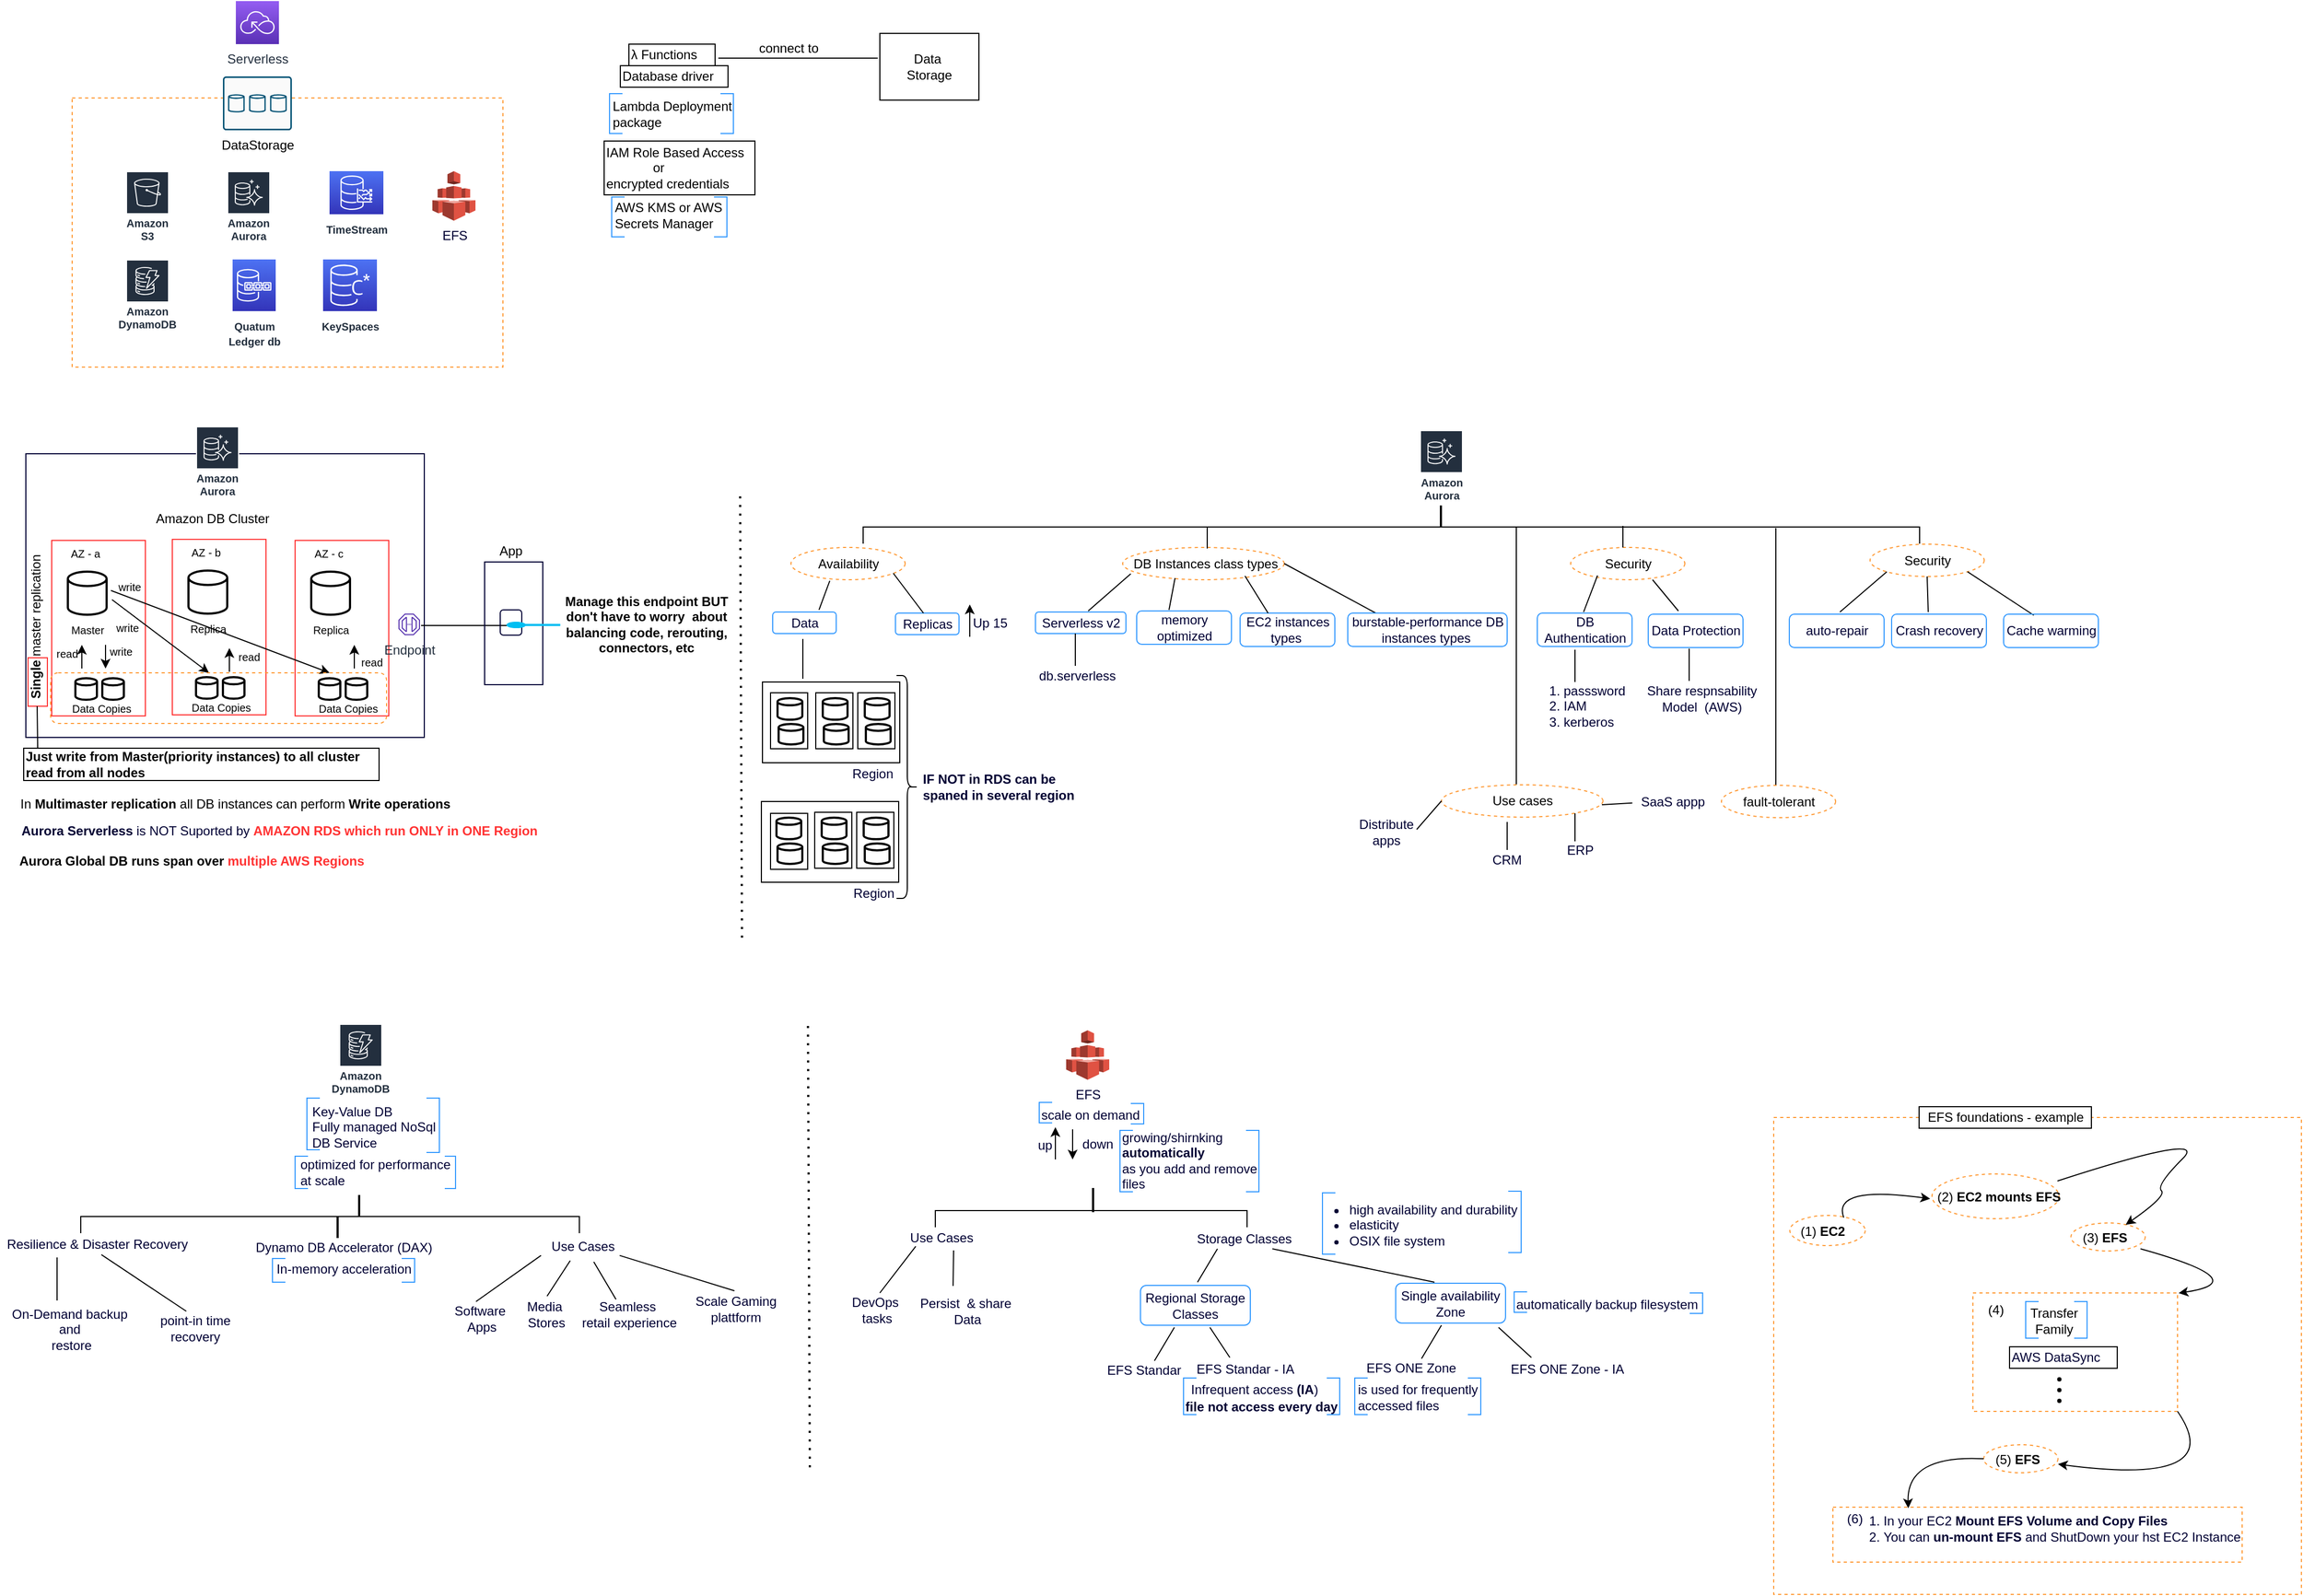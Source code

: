 <mxfile version="20.0.1" type="github">
  <diagram id="CyTpps-32Fh2xnvXaoju" name="Page-1">
    <mxGraphModel dx="1242" dy="526" grid="1" gridSize="10" guides="1" tooltips="1" connect="1" arrows="1" fold="1" page="1" pageScale="1" pageWidth="2336" pageHeight="1654" math="0" shadow="0">
      <root>
        <mxCell id="0" />
        <mxCell id="1" parent="0" />
        <mxCell id="A6Y4VwrHQMCKhlMzKKBG-387" value="" style="rounded=0;whiteSpace=wrap;html=1;dashed=1;sketch=0;strokeColor=#FF9933;strokeWidth=1;fillColor=none;" vertex="1" parent="1">
          <mxGeometry x="1655" y="1047" width="490" height="443" as="geometry" />
        </mxCell>
        <mxCell id="A6Y4VwrHQMCKhlMzKKBG-347" value="" style="group;strokeColor=#FF9933;dashed=1;container=0;" vertex="1" connectable="0" parent="1">
          <mxGeometry x="1840" y="1210" width="190" height="110" as="geometry" />
        </mxCell>
        <mxCell id="A6Y4VwrHQMCKhlMzKKBG-87" value="" style="rounded=0;whiteSpace=wrap;html=1;fontSize=10;strokeColor=#000033;fillColor=none;" vertex="1" parent="1">
          <mxGeometry x="32" y="430.5" width="370" height="263.5" as="geometry" />
        </mxCell>
        <mxCell id="A6Y4VwrHQMCKhlMzKKBG-59" value="" style="rounded=0;whiteSpace=wrap;html=1;fontSize=10;strokeColor=#FF3333;fillColor=none;direction=south;" vertex="1" parent="1">
          <mxGeometry x="282" y="511" width="87" height="163" as="geometry" />
        </mxCell>
        <mxCell id="A6Y4VwrHQMCKhlMzKKBG-51" value="" style="rounded=0;whiteSpace=wrap;html=1;fontSize=10;strokeColor=#FF3333;fillColor=none;direction=south;" vertex="1" parent="1">
          <mxGeometry x="168" y="510" width="87" height="163" as="geometry" />
        </mxCell>
        <mxCell id="A6Y4VwrHQMCKhlMzKKBG-36" value="" style="rounded=0;whiteSpace=wrap;html=1;fontSize=10;strokeColor=#FF3333;fillColor=none;direction=south;" vertex="1" parent="1">
          <mxGeometry x="56" y="511" width="87" height="163" as="geometry" />
        </mxCell>
        <mxCell id="A6Y4VwrHQMCKhlMzKKBG-12" value="" style="rounded=0;whiteSpace=wrap;html=1;dashed=1;fillColor=none;strokeColor=#FF9933;" vertex="1" parent="1">
          <mxGeometry x="75" y="100" width="400" height="250" as="geometry" />
        </mxCell>
        <mxCell id="D9bkAr4RUW45dbeRzFOR-1" value="&lt;font style=&quot;font-size: 12px;&quot;&gt;Serverless&lt;/font&gt;" style="sketch=0;points=[[0,0,0],[0.25,0,0],[0.5,0,0],[0.75,0,0],[1,0,0],[0,1,0],[0.25,1,0],[0.5,1,0],[0.75,1,0],[1,1,0],[0,0.25,0],[0,0.5,0],[0,0.75,0],[1,0.25,0],[1,0.5,0],[1,0.75,0]];outlineConnect=0;fontColor=#232F3E;gradientColor=#945DF2;gradientDirection=north;fillColor=#5A30B5;strokeColor=#ffffff;dashed=0;verticalLabelPosition=bottom;verticalAlign=top;align=center;html=1;fontSize=12;fontStyle=0;aspect=fixed;shape=mxgraph.aws4.resourceIcon;resIcon=mxgraph.aws4.serverless;" parent="1" vertex="1">
          <mxGeometry x="227" y="10" width="40" height="40" as="geometry" />
        </mxCell>
        <mxCell id="D9bkAr4RUW45dbeRzFOR-4" value="DataStorage" style="sketch=0;points=[[0.015,0.015,0],[0.985,0.015,0],[0.985,0.985,0],[0.015,0.985,0],[0.25,0,0],[0.5,0,0],[0.75,0,0],[1,0.25,0],[1,0.5,0],[1,0.75,0],[0.75,1,0],[0.5,1,0],[0.25,1,0],[0,0.75,0],[0,0.5,0],[0,0.25,0]];verticalLabelPosition=bottom;html=1;verticalAlign=top;aspect=fixed;align=center;pointerEvents=1;shape=mxgraph.cisco19.rect;prIcon=storage;fillColor=#FAFAFA;strokeColor=#005073;fontSize=12;" parent="1" vertex="1">
          <mxGeometry x="215" y="80" width="64" height="50" as="geometry" />
        </mxCell>
        <mxCell id="A6Y4VwrHQMCKhlMzKKBG-1" value="Amazon S3" style="sketch=0;outlineConnect=0;fontColor=#232F3E;gradientColor=none;strokeColor=#ffffff;fillColor=#232F3E;dashed=0;verticalLabelPosition=middle;verticalAlign=bottom;align=center;html=1;whiteSpace=wrap;fontSize=10;fontStyle=1;spacing=3;shape=mxgraph.aws4.productIcon;prIcon=mxgraph.aws4.s3;" vertex="1" parent="1">
          <mxGeometry x="125" y="168" width="40" height="70" as="geometry" />
        </mxCell>
        <mxCell id="A6Y4VwrHQMCKhlMzKKBG-2" value="Amazon&#xa;Aurora" style="sketch=0;outlineConnect=0;fontColor=#232F3E;gradientColor=none;strokeColor=#ffffff;fillColor=#232F3E;dashed=0;verticalLabelPosition=middle;verticalAlign=bottom;align=center;html=1;whiteSpace=wrap;fontSize=10;fontStyle=1;spacing=3;shape=mxgraph.aws4.productIcon;prIcon=mxgraph.aws4.aurora;" vertex="1" parent="1">
          <mxGeometry x="219" y="168" width="40" height="70" as="geometry" />
        </mxCell>
        <mxCell id="A6Y4VwrHQMCKhlMzKKBG-3" value="Amazon DynamoDB" style="sketch=0;outlineConnect=0;fontColor=#232F3E;gradientColor=none;strokeColor=#ffffff;fillColor=#232F3E;dashed=0;verticalLabelPosition=middle;verticalAlign=bottom;align=center;html=1;whiteSpace=wrap;fontSize=10;fontStyle=1;spacing=3;shape=mxgraph.aws4.productIcon;prIcon=mxgraph.aws4.dynamodb;" vertex="1" parent="1">
          <mxGeometry x="125" y="250" width="40" height="70" as="geometry" />
        </mxCell>
        <mxCell id="A6Y4VwrHQMCKhlMzKKBG-4" value="&lt;font style=&quot;font-size: 10px;&quot;&gt;&lt;b&gt;TimeStream&lt;/b&gt;&lt;/font&gt;" style="sketch=0;points=[[0,0,0],[0.25,0,0],[0.5,0,0],[0.75,0,0],[1,0,0],[0,1,0],[0.25,1,0],[0.5,1,0],[0.75,1,0],[1,1,0],[0,0.25,0],[0,0.5,0],[0,0.75,0],[1,0.25,0],[1,0.5,0],[1,0.75,0]];outlineConnect=0;fontColor=#232F3E;gradientColor=#4D72F3;gradientDirection=north;fillColor=#3334B9;strokeColor=#ffffff;dashed=0;verticalLabelPosition=bottom;verticalAlign=top;align=center;html=1;fontSize=12;fontStyle=0;shape=mxgraph.aws4.resourceIcon;resIcon=mxgraph.aws4.timestream;" vertex="1" parent="1">
          <mxGeometry x="314" y="168" width="50" height="40" as="geometry" />
        </mxCell>
        <mxCell id="A6Y4VwrHQMCKhlMzKKBG-5" value="&lt;font style=&quot;font-size: 10px;&quot;&gt;&lt;b&gt;Quatum &lt;br&gt;Ledger db&lt;/b&gt;&lt;/font&gt;" style="sketch=0;points=[[0,0,0],[0.25,0,0],[0.5,0,0],[0.75,0,0],[1,0,0],[0,1,0],[0.25,1,0],[0.5,1,0],[0.75,1,0],[1,1,0],[0,0.25,0],[0,0.5,0],[0,0.75,0],[1,0.25,0],[1,0.5,0],[1,0.75,0]];outlineConnect=0;fontColor=#232F3E;gradientColor=#4D72F3;gradientDirection=north;fillColor=#3334B9;strokeColor=#ffffff;dashed=0;verticalLabelPosition=bottom;verticalAlign=top;align=center;html=1;fontSize=12;fontStyle=0;shape=mxgraph.aws4.resourceIcon;resIcon=mxgraph.aws4.quantum_ledger_database;" vertex="1" parent="1">
          <mxGeometry x="224" y="250" width="40" height="48" as="geometry" />
        </mxCell>
        <mxCell id="A6Y4VwrHQMCKhlMzKKBG-7" value="&lt;font style=&quot;font-size: 10px;&quot;&gt;&lt;b&gt;KeySpaces&lt;/b&gt;&lt;/font&gt;" style="sketch=0;points=[[0,0,0],[0.25,0,0],[0.5,0,0],[0.75,0,0],[1,0,0],[0,1,0],[0.25,1,0],[0.5,1,0],[0.75,1,0],[1,1,0],[0,0.25,0],[0,0.5,0],[0,0.75,0],[1,0.25,0],[1,0.5,0],[1,0.75,0]];outlineConnect=0;fontColor=#232F3E;gradientColor=#4D72F3;gradientDirection=north;fillColor=#3334B9;strokeColor=#ffffff;dashed=0;verticalLabelPosition=bottom;verticalAlign=top;align=center;html=1;fontSize=12;fontStyle=0;shape=mxgraph.aws4.resourceIcon;resIcon=mxgraph.aws4.keyspaces;" vertex="1" parent="1">
          <mxGeometry x="308" y="250" width="50" height="48" as="geometry" />
        </mxCell>
        <mxCell id="A6Y4VwrHQMCKhlMzKKBG-16" value="&lt;span style=&quot;font-size: 12px;&quot;&gt;λ Functions&lt;br style=&quot;font-size: 12px;&quot;&gt;&lt;/span&gt;" style="text;html=1;align=left;verticalAlign=middle;resizable=0;points=[];autosize=1;strokeColor=default;fillColor=none;fontSize=12;" vertex="1" parent="1">
          <mxGeometry x="592" y="50" width="80" height="20" as="geometry" />
        </mxCell>
        <mxCell id="A6Y4VwrHQMCKhlMzKKBG-17" value="&lt;font style=&quot;font-size: 12px;&quot;&gt;Database driver&lt;/font&gt;" style="text;html=1;align=left;verticalAlign=middle;resizable=0;points=[];autosize=1;strokeColor=default;fillColor=none;fontSize=12;" vertex="1" parent="1">
          <mxGeometry x="584" y="70" width="100" height="20" as="geometry" />
        </mxCell>
        <mxCell id="A6Y4VwrHQMCKhlMzKKBG-18" value="IAM Role Based Access&lt;br&gt;&amp;nbsp; &amp;nbsp; &amp;nbsp; &amp;nbsp; &amp;nbsp; &amp;nbsp; &amp;nbsp;or&lt;br&gt;encrypted credentials" style="text;html=1;align=left;verticalAlign=middle;resizable=0;points=[];autosize=1;strokeColor=default;fillColor=none;fontSize=12;" vertex="1" parent="1">
          <mxGeometry x="569" y="140" width="140" height="50" as="geometry" />
        </mxCell>
        <mxCell id="A6Y4VwrHQMCKhlMzKKBG-19" value="" style="strokeWidth=1;html=1;shape=mxgraph.flowchart.annotation_1;align=left;pointerEvents=1;fontColor=#000033;fillColor=none;strokeColor=#3399FF;" vertex="1" parent="1">
          <mxGeometry x="574" y="96" width="12" height="37" as="geometry" />
        </mxCell>
        <mxCell id="A6Y4VwrHQMCKhlMzKKBG-20" value="" style="strokeWidth=1;html=1;shape=mxgraph.flowchart.annotation_1;align=left;pointerEvents=1;fontColor=#000033;fillColor=none;direction=west;strokeColor=#3399FF;" vertex="1" parent="1">
          <mxGeometry x="677" y="96" width="12" height="37" as="geometry" />
        </mxCell>
        <mxCell id="A6Y4VwrHQMCKhlMzKKBG-21" value="Lambda Deployment&lt;br&gt;package" style="text;html=1;align=left;verticalAlign=middle;resizable=0;points=[];autosize=1;strokeColor=none;fillColor=none;fontSize=12;" vertex="1" parent="1">
          <mxGeometry x="575" y="100" width="130" height="30" as="geometry" />
        </mxCell>
        <mxCell id="A6Y4VwrHQMCKhlMzKKBG-22" value="" style="strokeWidth=1;html=1;shape=mxgraph.flowchart.annotation_1;align=left;pointerEvents=1;fontColor=#000033;fillColor=none;strokeColor=#3399FF;" vertex="1" parent="1">
          <mxGeometry x="576" y="192" width="12" height="37" as="geometry" />
        </mxCell>
        <mxCell id="A6Y4VwrHQMCKhlMzKKBG-23" value="" style="strokeWidth=1;html=1;shape=mxgraph.flowchart.annotation_1;align=left;pointerEvents=1;fontColor=#000033;fillColor=none;direction=west;strokeColor=#3399FF;" vertex="1" parent="1">
          <mxGeometry x="671" y="192" width="12" height="37" as="geometry" />
        </mxCell>
        <mxCell id="A6Y4VwrHQMCKhlMzKKBG-24" value="AWS KMS or AWS&amp;nbsp;&lt;br&gt;Secrets Manager" style="text;html=1;align=left;verticalAlign=middle;resizable=0;points=[];autosize=1;strokeColor=none;fillColor=none;fontSize=12;" vertex="1" parent="1">
          <mxGeometry x="577" y="194" width="120" height="30" as="geometry" />
        </mxCell>
        <mxCell id="A6Y4VwrHQMCKhlMzKKBG-27" value="connect to" style="text;html=1;align=center;verticalAlign=middle;resizable=0;points=[];autosize=1;strokeColor=none;fillColor=none;fontSize=12;" vertex="1" parent="1">
          <mxGeometry x="705" y="44" width="70" height="20" as="geometry" />
        </mxCell>
        <mxCell id="A6Y4VwrHQMCKhlMzKKBG-29" value="Data&amp;nbsp;&lt;br&gt;Storage" style="rounded=0;whiteSpace=wrap;html=1;fontSize=12;strokeColor=default;fillColor=none;" vertex="1" parent="1">
          <mxGeometry x="825" y="40" width="92" height="62" as="geometry" />
        </mxCell>
        <mxCell id="A6Y4VwrHQMCKhlMzKKBG-30" value="" style="endArrow=none;html=1;rounded=0;fontSize=12;" edge="1" parent="1">
          <mxGeometry width="50" height="50" relative="1" as="geometry">
            <mxPoint x="675" y="63" as="sourcePoint" />
            <mxPoint x="823" y="63" as="targetPoint" />
          </mxGeometry>
        </mxCell>
        <mxCell id="A6Y4VwrHQMCKhlMzKKBG-34" value="AZ - a" style="text;html=1;align=center;verticalAlign=middle;resizable=0;points=[];autosize=1;strokeColor=none;fillColor=none;fontSize=10;" vertex="1" parent="1">
          <mxGeometry x="67" y="513" width="40" height="20" as="geometry" />
        </mxCell>
        <mxCell id="A6Y4VwrHQMCKhlMzKKBG-35" value="Master" style="text;html=1;align=center;verticalAlign=middle;resizable=0;points=[];autosize=1;strokeColor=none;fillColor=none;fontSize=10;" vertex="1" parent="1">
          <mxGeometry x="64" y="584" width="50" height="20" as="geometry" />
        </mxCell>
        <mxCell id="A6Y4VwrHQMCKhlMzKKBG-37" value="" style="endArrow=classic;html=1;rounded=0;fontSize=10;" edge="1" parent="1">
          <mxGeometry width="50" height="50" relative="1" as="geometry">
            <mxPoint x="84" y="630" as="sourcePoint" />
            <mxPoint x="84" y="608" as="targetPoint" />
          </mxGeometry>
        </mxCell>
        <mxCell id="A6Y4VwrHQMCKhlMzKKBG-38" value="" style="endArrow=classic;html=1;rounded=0;fontSize=10;strokeWidth=1;" edge="1" parent="1">
          <mxGeometry width="50" height="50" relative="1" as="geometry">
            <mxPoint x="106" y="608" as="sourcePoint" />
            <mxPoint x="106" y="630" as="targetPoint" />
          </mxGeometry>
        </mxCell>
        <mxCell id="A6Y4VwrHQMCKhlMzKKBG-39" value="" style="strokeWidth=2;html=1;shape=mxgraph.flowchart.database;whiteSpace=wrap;fontSize=10;fillColor=none;" vertex="1" parent="1">
          <mxGeometry x="71" y="540" width="36" height="40" as="geometry" />
        </mxCell>
        <mxCell id="A6Y4VwrHQMCKhlMzKKBG-41" value="" style="strokeWidth=2;html=1;shape=mxgraph.flowchart.database;whiteSpace=wrap;fontSize=10;fillColor=none;" vertex="1" parent="1">
          <mxGeometry x="78" y="639" width="20" height="20" as="geometry" />
        </mxCell>
        <mxCell id="A6Y4VwrHQMCKhlMzKKBG-42" value="" style="strokeWidth=2;html=1;shape=mxgraph.flowchart.database;whiteSpace=wrap;fontSize=10;fillColor=none;" vertex="1" parent="1">
          <mxGeometry x="103" y="639" width="20" height="20" as="geometry" />
        </mxCell>
        <mxCell id="A6Y4VwrHQMCKhlMzKKBG-43" value="read" style="text;html=1;align=center;verticalAlign=middle;resizable=0;points=[];autosize=1;strokeColor=none;fillColor=none;fontSize=10;" vertex="1" parent="1">
          <mxGeometry x="50" y="606" width="40" height="20" as="geometry" />
        </mxCell>
        <mxCell id="A6Y4VwrHQMCKhlMzKKBG-44" value="write" style="text;html=1;align=center;verticalAlign=middle;resizable=0;points=[];autosize=1;strokeColor=none;fillColor=none;fontSize=10;" vertex="1" parent="1">
          <mxGeometry x="100" y="604" width="40" height="20" as="geometry" />
        </mxCell>
        <mxCell id="A6Y4VwrHQMCKhlMzKKBG-45" value="AZ - b" style="text;html=1;align=center;verticalAlign=middle;resizable=0;points=[];autosize=1;strokeColor=none;fillColor=none;fontSize=10;" vertex="1" parent="1">
          <mxGeometry x="179" y="512" width="40" height="20" as="geometry" />
        </mxCell>
        <mxCell id="A6Y4VwrHQMCKhlMzKKBG-46" value="" style="strokeWidth=2;html=1;shape=mxgraph.flowchart.database;whiteSpace=wrap;fontSize=10;fillColor=none;" vertex="1" parent="1">
          <mxGeometry x="183" y="539" width="36" height="40" as="geometry" />
        </mxCell>
        <mxCell id="A6Y4VwrHQMCKhlMzKKBG-48" value="Replica" style="text;html=1;align=center;verticalAlign=middle;resizable=0;points=[];autosize=1;strokeColor=none;fillColor=none;fontSize=10;" vertex="1" parent="1">
          <mxGeometry x="176" y="583" width="50" height="20" as="geometry" />
        </mxCell>
        <mxCell id="A6Y4VwrHQMCKhlMzKKBG-49" value="" style="strokeWidth=2;html=1;shape=mxgraph.flowchart.database;whiteSpace=wrap;fontSize=10;fillColor=none;" vertex="1" parent="1">
          <mxGeometry x="190" y="638" width="20" height="20" as="geometry" />
        </mxCell>
        <mxCell id="A6Y4VwrHQMCKhlMzKKBG-50" value="" style="strokeWidth=2;html=1;shape=mxgraph.flowchart.database;whiteSpace=wrap;fontSize=10;fillColor=none;" vertex="1" parent="1">
          <mxGeometry x="215" y="638" width="20" height="20" as="geometry" />
        </mxCell>
        <mxCell id="A6Y4VwrHQMCKhlMzKKBG-54" value="" style="strokeWidth=2;html=1;shape=mxgraph.flowchart.database;whiteSpace=wrap;fontSize=10;fillColor=none;" vertex="1" parent="1">
          <mxGeometry x="329" y="639" width="20" height="20" as="geometry" />
        </mxCell>
        <mxCell id="A6Y4VwrHQMCKhlMzKKBG-55" value="" style="strokeWidth=2;html=1;shape=mxgraph.flowchart.database;whiteSpace=wrap;fontSize=10;fillColor=none;" vertex="1" parent="1">
          <mxGeometry x="304" y="639" width="20" height="20" as="geometry" />
        </mxCell>
        <mxCell id="A6Y4VwrHQMCKhlMzKKBG-56" value="read" style="text;html=1;align=center;verticalAlign=middle;resizable=0;points=[];autosize=1;strokeColor=none;fillColor=none;fontSize=10;" vertex="1" parent="1">
          <mxGeometry x="333" y="614" width="40" height="20" as="geometry" />
        </mxCell>
        <mxCell id="A6Y4VwrHQMCKhlMzKKBG-57" value="" style="strokeWidth=2;html=1;shape=mxgraph.flowchart.database;whiteSpace=wrap;fontSize=10;fillColor=none;" vertex="1" parent="1">
          <mxGeometry x="297" y="540" width="36" height="40" as="geometry" />
        </mxCell>
        <mxCell id="A6Y4VwrHQMCKhlMzKKBG-58" value="AZ - c" style="text;html=1;align=center;verticalAlign=middle;resizable=0;points=[];autosize=1;strokeColor=none;fillColor=none;fontSize=10;" vertex="1" parent="1">
          <mxGeometry x="293" y="513" width="40" height="20" as="geometry" />
        </mxCell>
        <mxCell id="A6Y4VwrHQMCKhlMzKKBG-60" value="Replica" style="text;html=1;align=center;verticalAlign=middle;resizable=0;points=[];autosize=1;strokeColor=none;fillColor=none;fontSize=10;" vertex="1" parent="1">
          <mxGeometry x="290" y="584" width="50" height="20" as="geometry" />
        </mxCell>
        <mxCell id="A6Y4VwrHQMCKhlMzKKBG-62" value="read" style="text;html=1;align=center;verticalAlign=middle;resizable=0;points=[];autosize=1;strokeColor=none;fillColor=none;fontSize=10;" vertex="1" parent="1">
          <mxGeometry x="219" y="609" width="40" height="20" as="geometry" />
        </mxCell>
        <mxCell id="A6Y4VwrHQMCKhlMzKKBG-73" value="" style="endArrow=classic;html=1;rounded=0;fontSize=10;" edge="1" parent="1">
          <mxGeometry width="50" height="50" relative="1" as="geometry">
            <mxPoint x="221" y="633" as="sourcePoint" />
            <mxPoint x="221" y="611" as="targetPoint" />
          </mxGeometry>
        </mxCell>
        <mxCell id="A6Y4VwrHQMCKhlMzKKBG-74" value="" style="endArrow=classic;html=1;rounded=0;fontSize=10;" edge="1" parent="1">
          <mxGeometry width="50" height="50" relative="1" as="geometry">
            <mxPoint x="337" y="630" as="sourcePoint" />
            <mxPoint x="337" y="608" as="targetPoint" />
          </mxGeometry>
        </mxCell>
        <mxCell id="A6Y4VwrHQMCKhlMzKKBG-77" value="" style="endArrow=classic;html=1;rounded=0;fontSize=10;strokeWidth=1;exitX=1;exitY=0.5;exitDx=0;exitDy=0;exitPerimeter=0;" edge="1" parent="1">
          <mxGeometry width="50" height="50" relative="1" as="geometry">
            <mxPoint x="112" y="566" as="sourcePoint" />
            <mxPoint x="202" y="634" as="targetPoint" />
          </mxGeometry>
        </mxCell>
        <mxCell id="A6Y4VwrHQMCKhlMzKKBG-78" value="" style="endArrow=classic;html=1;rounded=0;fontSize=10;strokeWidth=1;" edge="1" parent="1">
          <mxGeometry width="50" height="50" relative="1" as="geometry">
            <mxPoint x="111" y="557.5" as="sourcePoint" />
            <mxPoint x="314" y="634" as="targetPoint" />
          </mxGeometry>
        </mxCell>
        <mxCell id="A6Y4VwrHQMCKhlMzKKBG-81" value="&lt;font style=&quot;font-size: 12px;&quot;&gt;Amazon DB Cluster&lt;/font&gt;" style="text;html=1;align=center;verticalAlign=middle;resizable=0;points=[];autosize=1;strokeColor=none;fillColor=none;fontSize=10;" vertex="1" parent="1">
          <mxGeometry x="145" y="481" width="120" height="20" as="geometry" />
        </mxCell>
        <mxCell id="A6Y4VwrHQMCKhlMzKKBG-83" value="" style="rounded=1;whiteSpace=wrap;html=1;fontSize=12;strokeColor=#FF9933;fillColor=none;dashed=1;" vertex="1" parent="1">
          <mxGeometry x="55" y="634" width="312" height="47" as="geometry" />
        </mxCell>
        <mxCell id="A6Y4VwrHQMCKhlMzKKBG-84" value="Data Copies" style="text;html=1;align=center;verticalAlign=middle;resizable=0;points=[];autosize=1;strokeColor=none;fillColor=none;fontSize=10;" vertex="1" parent="1">
          <mxGeometry x="67" y="657" width="70" height="20" as="geometry" />
        </mxCell>
        <mxCell id="A6Y4VwrHQMCKhlMzKKBG-85" value="Data Copies" style="text;html=1;align=center;verticalAlign=middle;resizable=0;points=[];autosize=1;strokeColor=none;fillColor=none;fontSize=10;" vertex="1" parent="1">
          <mxGeometry x="178" y="656" width="70" height="20" as="geometry" />
        </mxCell>
        <mxCell id="A6Y4VwrHQMCKhlMzKKBG-86" value="Data Copies" style="text;html=1;align=center;verticalAlign=middle;resizable=0;points=[];autosize=1;strokeColor=none;fillColor=none;fontSize=10;" vertex="1" parent="1">
          <mxGeometry x="296" y="657" width="70" height="20" as="geometry" />
        </mxCell>
        <mxCell id="A6Y4VwrHQMCKhlMzKKBG-31" value="Amazon&#xa;Aurora" style="sketch=0;outlineConnect=0;fontColor=#232F3E;gradientColor=none;strokeColor=#ffffff;fillColor=#232F3E;dashed=0;verticalLabelPosition=middle;verticalAlign=bottom;align=center;html=1;whiteSpace=wrap;fontSize=10;fontStyle=1;spacing=3;shape=mxgraph.aws4.productIcon;prIcon=mxgraph.aws4.aurora;" vertex="1" parent="1">
          <mxGeometry x="190" y="405" width="40" height="70" as="geometry" />
        </mxCell>
        <mxCell id="A6Y4VwrHQMCKhlMzKKBG-88" value="&lt;font style=&quot;font-size: 12px;&quot;&gt;&lt;b&gt;Single&lt;/b&gt; master replication&lt;/font&gt;" style="text;html=1;align=center;verticalAlign=middle;resizable=0;points=[];autosize=1;strokeColor=none;fillColor=none;fontSize=10;rotation=270;" vertex="1" parent="1">
          <mxGeometry x="-34" y="581.5" width="150" height="20" as="geometry" />
        </mxCell>
        <mxCell id="A6Y4VwrHQMCKhlMzKKBG-89" value="write" style="text;html=1;align=center;verticalAlign=middle;resizable=0;points=[];autosize=1;strokeColor=none;fillColor=none;fontSize=10;" vertex="1" parent="1">
          <mxGeometry x="108" y="544" width="40" height="20" as="geometry" />
        </mxCell>
        <mxCell id="A6Y4VwrHQMCKhlMzKKBG-90" value="write" style="text;html=1;align=center;verticalAlign=middle;resizable=0;points=[];autosize=1;strokeColor=none;fillColor=none;fontSize=10;" vertex="1" parent="1">
          <mxGeometry x="106" y="582" width="40" height="20" as="geometry" />
        </mxCell>
        <mxCell id="A6Y4VwrHQMCKhlMzKKBG-92" value="&lt;font style=&quot;font-size: 12px;&quot;&gt;Endpoint&lt;/font&gt;" style="sketch=0;outlineConnect=0;fontColor=#232F3E;gradientColor=none;fillColor=#4D27AA;strokeColor=none;dashed=0;verticalLabelPosition=bottom;verticalAlign=top;align=center;html=1;fontSize=12;fontStyle=0;aspect=fixed;pointerEvents=1;shape=mxgraph.aws4.endpoint;" vertex="1" parent="1">
          <mxGeometry x="378" y="579" width="20" height="20" as="geometry" />
        </mxCell>
        <mxCell id="A6Y4VwrHQMCKhlMzKKBG-93" value="" style="endArrow=none;html=1;rounded=0;fontSize=12;strokeWidth=1;" edge="1" parent="1">
          <mxGeometry width="50" height="50" relative="1" as="geometry">
            <mxPoint x="399" y="590" as="sourcePoint" />
            <mxPoint x="479" y="590" as="targetPoint" />
          </mxGeometry>
        </mxCell>
        <mxCell id="A6Y4VwrHQMCKhlMzKKBG-94" value="" style="rounded=0;whiteSpace=wrap;html=1;fontSize=12;strokeColor=#000033;fillColor=none;" vertex="1" parent="1">
          <mxGeometry x="458" y="531" width="54" height="114" as="geometry" />
        </mxCell>
        <mxCell id="A6Y4VwrHQMCKhlMzKKBG-95" value="App" style="text;html=1;align=center;verticalAlign=middle;resizable=0;points=[];autosize=1;strokeColor=none;fillColor=none;fontSize=12;" vertex="1" parent="1">
          <mxGeometry x="461.5" y="511" width="40" height="20" as="geometry" />
        </mxCell>
        <mxCell id="A6Y4VwrHQMCKhlMzKKBG-96" value="" style="rounded=1;whiteSpace=wrap;html=1;fontSize=12;strokeColor=#000033;fillColor=none;" vertex="1" parent="1">
          <mxGeometry x="472.5" y="575.5" width="20" height="23.5" as="geometry" />
        </mxCell>
        <mxCell id="A6Y4VwrHQMCKhlMzKKBG-97" value="" style="verticalLabelPosition=bottom;html=1;verticalAlign=top;align=center;strokeColor=none;fillColor=#00BEF2;shape=mxgraph.azure.service_endpoint;fontSize=12;strokeWidth=0;" vertex="1" parent="1">
          <mxGeometry x="478" y="586" width="50" height="6.5" as="geometry" />
        </mxCell>
        <mxCell id="A6Y4VwrHQMCKhlMzKKBG-98" value="&lt;b&gt;Manage this endpoint BUT&lt;br&gt;don&#39;t have to worry&amp;nbsp; about &lt;br&gt;balancing code, rerouting,&lt;br&gt;&amp;nbsp;connectors, etc&amp;nbsp;&lt;/b&gt;" style="text;html=1;align=center;verticalAlign=middle;resizable=0;points=[];autosize=1;strokeColor=none;fillColor=none;fontSize=12;" vertex="1" parent="1">
          <mxGeometry x="523" y="559" width="170" height="60" as="geometry" />
        </mxCell>
        <mxCell id="A6Y4VwrHQMCKhlMzKKBG-99" value="Just write from Master(priority instances) to all cluster&lt;br&gt;&lt;div style=&quot;&quot;&gt;&lt;span style=&quot;background-color: initial;&quot;&gt;read from all nodes&lt;/span&gt;&lt;/div&gt;" style="text;html=1;align=left;verticalAlign=middle;resizable=0;points=[];autosize=1;strokeColor=default;fillColor=none;fontSize=12;fontStyle=1" vertex="1" parent="1">
          <mxGeometry x="30" y="704" width="330" height="30" as="geometry" />
        </mxCell>
        <mxCell id="A6Y4VwrHQMCKhlMzKKBG-100" value="In &lt;b&gt;Multimaster replication&lt;/b&gt; all DB instances can perform &lt;b&gt;Write operations&lt;/b&gt;" style="text;html=1;align=left;verticalAlign=middle;resizable=0;points=[];autosize=1;strokeColor=none;fillColor=none;fontSize=12;" vertex="1" parent="1">
          <mxGeometry x="25" y="746" width="410" height="20" as="geometry" />
        </mxCell>
        <mxCell id="A6Y4VwrHQMCKhlMzKKBG-101" value="" style="rounded=0;whiteSpace=wrap;html=1;fontSize=12;strokeColor=#FF3333;strokeWidth=1;fillColor=none;" vertex="1" parent="1">
          <mxGeometry x="34" y="620" width="18" height="45" as="geometry" />
        </mxCell>
        <mxCell id="A6Y4VwrHQMCKhlMzKKBG-102" value="" style="endArrow=none;html=1;rounded=0;fontSize=12;strokeWidth=1;" edge="1" parent="1">
          <mxGeometry width="50" height="50" relative="1" as="geometry">
            <mxPoint x="43" y="704" as="sourcePoint" />
            <mxPoint x="42.5" y="665" as="targetPoint" />
          </mxGeometry>
        </mxCell>
        <mxCell id="A6Y4VwrHQMCKhlMzKKBG-103" value="&lt;b&gt;Aurora Global DB runs span over &lt;font color=&quot;#ff3333&quot;&gt;multiple&lt;/font&gt; &lt;font color=&quot;#ff3333&quot;&gt;AWS Regions&lt;/font&gt;&lt;/b&gt;" style="text;html=1;align=left;verticalAlign=middle;resizable=0;points=[];autosize=1;strokeColor=none;fillColor=none;fontSize=12;" vertex="1" parent="1">
          <mxGeometry x="24" y="799" width="340" height="20" as="geometry" />
        </mxCell>
        <mxCell id="A6Y4VwrHQMCKhlMzKKBG-104" value="&lt;font color=&quot;#000033&quot;&gt;&lt;b&gt;Aurora Serverless&lt;/b&gt; is NOT Suported by &lt;/font&gt;&lt;b style=&quot;&quot;&gt;AMAZON RDS which run ONLY in ONE Region&lt;/b&gt;" style="text;html=1;align=left;verticalAlign=middle;resizable=0;points=[];autosize=1;strokeColor=none;fillColor=none;fontSize=12;fontColor=#FF3333;" vertex="1" parent="1">
          <mxGeometry x="25.5" y="771" width="490" height="20" as="geometry" />
        </mxCell>
        <mxCell id="A6Y4VwrHQMCKhlMzKKBG-105" value="Amazon&#xa;Aurora" style="sketch=0;outlineConnect=0;fontColor=#232F3E;gradientColor=none;strokeColor=#ffffff;fillColor=#232F3E;dashed=0;verticalLabelPosition=middle;verticalAlign=bottom;align=center;html=1;whiteSpace=wrap;fontSize=10;fontStyle=1;spacing=3;shape=mxgraph.aws4.productIcon;prIcon=mxgraph.aws4.aurora;" vertex="1" parent="1">
          <mxGeometry x="1326.5" y="408.5" width="40" height="70" as="geometry" />
        </mxCell>
        <mxCell id="A6Y4VwrHQMCKhlMzKKBG-106" value="" style="shape=partialRectangle;whiteSpace=wrap;html=1;bottom=1;right=1;left=1;top=0;fillColor=none;routingCenterX=-0.5;rotation=-180;direction=east;" vertex="1" parent="1">
          <mxGeometry x="809.5" y="498.5" width="981" height="15" as="geometry" />
        </mxCell>
        <mxCell id="A6Y4VwrHQMCKhlMzKKBG-107" value="" style="line;strokeWidth=2;direction=south;html=1;" vertex="1" parent="1">
          <mxGeometry x="1345.5" y="478.5" width="1" height="20" as="geometry" />
        </mxCell>
        <mxCell id="A6Y4VwrHQMCKhlMzKKBG-108" value="Availability" style="ellipse;whiteSpace=wrap;html=1;dashed=1;strokeColor=#FF9933;fillColor=none;" vertex="1" parent="1">
          <mxGeometry x="742.5" y="517.5" width="106" height="30" as="geometry" />
        </mxCell>
        <mxCell id="A6Y4VwrHQMCKhlMzKKBG-109" value="&lt;font color=&quot;#000033&quot;&gt;Data&lt;/font&gt;" style="rounded=1;whiteSpace=wrap;html=1;fontSize=12;fontColor=#FF3333;strokeColor=#3399FF;strokeWidth=1;fillColor=none;" vertex="1" parent="1">
          <mxGeometry x="725.5" y="577.5" width="59" height="20" as="geometry" />
        </mxCell>
        <mxCell id="A6Y4VwrHQMCKhlMzKKBG-112" value="&lt;font color=&quot;#000033&quot;&gt;Replicas&lt;/font&gt;" style="rounded=1;whiteSpace=wrap;html=1;fontSize=12;fontColor=#FF3333;strokeColor=#3399FF;strokeWidth=1;fillColor=none;" vertex="1" parent="1">
          <mxGeometry x="839.5" y="578.5" width="59" height="20" as="geometry" />
        </mxCell>
        <mxCell id="A6Y4VwrHQMCKhlMzKKBG-114" value="" style="rounded=0;whiteSpace=wrap;html=1;fontSize=12;fontColor=#000033;strokeColor=default;strokeWidth=1;fillColor=none;" vertex="1" parent="1">
          <mxGeometry x="716" y="642.5" width="127.5" height="75" as="geometry" />
        </mxCell>
        <mxCell id="A6Y4VwrHQMCKhlMzKKBG-127" value="" style="rounded=0;whiteSpace=wrap;html=1;fontSize=12;fontColor=#000033;strokeColor=default;strokeWidth=1;fillColor=none;" vertex="1" parent="1">
          <mxGeometry x="723.5" y="652.5" width="34.5" height="52" as="geometry" />
        </mxCell>
        <mxCell id="A6Y4VwrHQMCKhlMzKKBG-128" value="" style="strokeWidth=2;html=1;shape=mxgraph.flowchart.database;whiteSpace=wrap;fontSize=12;fontColor=#000033;fillColor=none;" vertex="1" parent="1">
          <mxGeometry x="730" y="657.5" width="23" height="20" as="geometry" />
        </mxCell>
        <mxCell id="A6Y4VwrHQMCKhlMzKKBG-129" value="" style="strokeWidth=2;html=1;shape=mxgraph.flowchart.database;whiteSpace=wrap;fontSize=12;fontColor=#000033;fillColor=none;" vertex="1" parent="1">
          <mxGeometry x="731" y="681.5" width="23" height="19" as="geometry" />
        </mxCell>
        <mxCell id="A6Y4VwrHQMCKhlMzKKBG-130" value="" style="rounded=0;whiteSpace=wrap;html=1;fontSize=12;fontColor=#000033;strokeColor=default;strokeWidth=1;fillColor=none;" vertex="1" parent="1">
          <mxGeometry x="765.5" y="652.5" width="34.5" height="52" as="geometry" />
        </mxCell>
        <mxCell id="A6Y4VwrHQMCKhlMzKKBG-131" value="" style="strokeWidth=2;html=1;shape=mxgraph.flowchart.database;whiteSpace=wrap;fontSize=12;fontColor=#000033;fillColor=none;" vertex="1" parent="1">
          <mxGeometry x="772" y="657.5" width="23" height="20" as="geometry" />
        </mxCell>
        <mxCell id="A6Y4VwrHQMCKhlMzKKBG-132" value="" style="strokeWidth=2;html=1;shape=mxgraph.flowchart.database;whiteSpace=wrap;fontSize=12;fontColor=#000033;fillColor=none;" vertex="1" parent="1">
          <mxGeometry x="773" y="681.5" width="23" height="19" as="geometry" />
        </mxCell>
        <mxCell id="A6Y4VwrHQMCKhlMzKKBG-133" value="" style="rounded=0;whiteSpace=wrap;html=1;fontSize=12;fontColor=#000033;strokeColor=default;strokeWidth=1;fillColor=none;" vertex="1" parent="1">
          <mxGeometry x="804.5" y="652.5" width="34.5" height="52" as="geometry" />
        </mxCell>
        <mxCell id="A6Y4VwrHQMCKhlMzKKBG-134" value="" style="strokeWidth=2;html=1;shape=mxgraph.flowchart.database;whiteSpace=wrap;fontSize=12;fontColor=#000033;fillColor=none;" vertex="1" parent="1">
          <mxGeometry x="811" y="657.5" width="23" height="20" as="geometry" />
        </mxCell>
        <mxCell id="A6Y4VwrHQMCKhlMzKKBG-135" value="" style="strokeWidth=2;html=1;shape=mxgraph.flowchart.database;whiteSpace=wrap;fontSize=12;fontColor=#000033;fillColor=none;" vertex="1" parent="1">
          <mxGeometry x="812" y="681.5" width="23" height="19" as="geometry" />
        </mxCell>
        <mxCell id="A6Y4VwrHQMCKhlMzKKBG-138" value="" style="rounded=0;whiteSpace=wrap;html=1;fontSize=12;fontColor=#000033;strokeColor=default;strokeWidth=1;fillColor=none;" vertex="1" parent="1">
          <mxGeometry x="715" y="753.5" width="127.5" height="75" as="geometry" />
        </mxCell>
        <mxCell id="A6Y4VwrHQMCKhlMzKKBG-139" value="" style="rounded=0;whiteSpace=wrap;html=1;fontSize=12;fontColor=#000033;strokeColor=default;strokeWidth=1;fillColor=none;" vertex="1" parent="1">
          <mxGeometry x="723.5" y="764.5" width="34.5" height="52" as="geometry" />
        </mxCell>
        <mxCell id="A6Y4VwrHQMCKhlMzKKBG-140" value="" style="strokeWidth=2;html=1;shape=mxgraph.flowchart.database;whiteSpace=wrap;fontSize=12;fontColor=#000033;fillColor=none;" vertex="1" parent="1">
          <mxGeometry x="729" y="768.5" width="23" height="20" as="geometry" />
        </mxCell>
        <mxCell id="A6Y4VwrHQMCKhlMzKKBG-141" value="" style="strokeWidth=2;html=1;shape=mxgraph.flowchart.database;whiteSpace=wrap;fontSize=12;fontColor=#000033;fillColor=none;" vertex="1" parent="1">
          <mxGeometry x="730" y="792.5" width="23" height="19" as="geometry" />
        </mxCell>
        <mxCell id="A6Y4VwrHQMCKhlMzKKBG-142" value="" style="rounded=0;whiteSpace=wrap;html=1;fontSize=12;fontColor=#000033;strokeColor=default;strokeWidth=1;fillColor=none;" vertex="1" parent="1">
          <mxGeometry x="764.5" y="763.5" width="34.5" height="52" as="geometry" />
        </mxCell>
        <mxCell id="A6Y4VwrHQMCKhlMzKKBG-143" value="" style="strokeWidth=2;html=1;shape=mxgraph.flowchart.database;whiteSpace=wrap;fontSize=12;fontColor=#000033;fillColor=none;" vertex="1" parent="1">
          <mxGeometry x="771" y="768.5" width="23" height="20" as="geometry" />
        </mxCell>
        <mxCell id="A6Y4VwrHQMCKhlMzKKBG-144" value="" style="strokeWidth=2;html=1;shape=mxgraph.flowchart.database;whiteSpace=wrap;fontSize=12;fontColor=#000033;fillColor=none;" vertex="1" parent="1">
          <mxGeometry x="772" y="792.5" width="23" height="19" as="geometry" />
        </mxCell>
        <mxCell id="A6Y4VwrHQMCKhlMzKKBG-145" value="" style="rounded=0;whiteSpace=wrap;html=1;fontSize=12;fontColor=#000033;strokeColor=default;strokeWidth=1;fillColor=none;" vertex="1" parent="1">
          <mxGeometry x="803.5" y="763.5" width="34.5" height="52" as="geometry" />
        </mxCell>
        <mxCell id="A6Y4VwrHQMCKhlMzKKBG-146" value="" style="strokeWidth=2;html=1;shape=mxgraph.flowchart.database;whiteSpace=wrap;fontSize=12;fontColor=#000033;fillColor=none;" vertex="1" parent="1">
          <mxGeometry x="810" y="768.5" width="23" height="20" as="geometry" />
        </mxCell>
        <mxCell id="A6Y4VwrHQMCKhlMzKKBG-147" value="" style="strokeWidth=2;html=1;shape=mxgraph.flowchart.database;whiteSpace=wrap;fontSize=12;fontColor=#000033;fillColor=none;" vertex="1" parent="1">
          <mxGeometry x="811" y="792.5" width="23" height="19" as="geometry" />
        </mxCell>
        <mxCell id="A6Y4VwrHQMCKhlMzKKBG-148" value="Region" style="text;html=1;align=center;verticalAlign=middle;resizable=0;points=[];autosize=1;strokeColor=none;fillColor=none;fontSize=12;fontColor=#000033;" vertex="1" parent="1">
          <mxGeometry x="792.75" y="718" width="50" height="20" as="geometry" />
        </mxCell>
        <mxCell id="A6Y4VwrHQMCKhlMzKKBG-149" value="Region" style="text;html=1;align=center;verticalAlign=middle;resizable=0;points=[];autosize=1;strokeColor=none;fillColor=none;fontSize=12;fontColor=#000033;" vertex="1" parent="1">
          <mxGeometry x="793.5" y="828.5" width="50" height="20" as="geometry" />
        </mxCell>
        <mxCell id="A6Y4VwrHQMCKhlMzKKBG-150" value="" style="shape=curlyBracket;whiteSpace=wrap;html=1;rounded=1;flipH=1;fontSize=12;fontColor=#000033;strokeColor=default;strokeWidth=1;fillColor=none;" vertex="1" parent="1">
          <mxGeometry x="840.5" y="636.5" width="20" height="207" as="geometry" />
        </mxCell>
        <mxCell id="A6Y4VwrHQMCKhlMzKKBG-151" value="IF NOT in RDS can be &lt;br&gt;spaned in several region" style="text;html=1;align=left;verticalAlign=middle;resizable=0;points=[];autosize=1;strokeColor=none;fillColor=none;fontSize=12;fontColor=#000033;fontStyle=1" vertex="1" parent="1">
          <mxGeometry x="862.5" y="724.5" width="160" height="30" as="geometry" />
        </mxCell>
        <mxCell id="A6Y4VwrHQMCKhlMzKKBG-153" value="" style="endArrow=none;html=1;rounded=0;fontSize=12;fontColor=#000033;strokeWidth=1;" edge="1" parent="1">
          <mxGeometry width="50" height="50" relative="1" as="geometry">
            <mxPoint x="753.5" y="639.5" as="sourcePoint" />
            <mxPoint x="753.5" y="602.5" as="targetPoint" />
          </mxGeometry>
        </mxCell>
        <mxCell id="A6Y4VwrHQMCKhlMzKKBG-155" value="" style="endArrow=none;html=1;rounded=0;fontSize=12;fontColor=#000033;strokeWidth=1;" edge="1" parent="1">
          <mxGeometry width="50" height="50" relative="1" as="geometry">
            <mxPoint x="768.5" y="575.5" as="sourcePoint" />
            <mxPoint x="778.5" y="548.5" as="targetPoint" />
          </mxGeometry>
        </mxCell>
        <mxCell id="A6Y4VwrHQMCKhlMzKKBG-156" value="" style="endArrow=none;html=1;rounded=0;fontSize=12;fontColor=#000033;strokeWidth=1;" edge="1" parent="1">
          <mxGeometry width="50" height="50" relative="1" as="geometry">
            <mxPoint x="865.5" y="578.5" as="sourcePoint" />
            <mxPoint x="837.5" y="541.5" as="targetPoint" />
          </mxGeometry>
        </mxCell>
        <mxCell id="A6Y4VwrHQMCKhlMzKKBG-158" value="" style="endArrow=classic;html=1;rounded=0;fontSize=12;fontColor=#000033;strokeWidth=1;" edge="1" parent="1">
          <mxGeometry width="50" height="50" relative="1" as="geometry">
            <mxPoint x="908.5" y="600.5" as="sourcePoint" />
            <mxPoint x="908.5" y="570.5" as="targetPoint" />
          </mxGeometry>
        </mxCell>
        <mxCell id="A6Y4VwrHQMCKhlMzKKBG-159" value="Up 15" style="text;html=1;align=center;verticalAlign=middle;resizable=0;points=[];autosize=1;strokeColor=none;fillColor=none;fontSize=12;fontColor=#000033;" vertex="1" parent="1">
          <mxGeometry x="901.5" y="577.5" width="50" height="20" as="geometry" />
        </mxCell>
        <mxCell id="A6Y4VwrHQMCKhlMzKKBG-160" value="&amp;nbsp;DB Instances class types" style="ellipse;whiteSpace=wrap;html=1;dashed=1;strokeColor=#FF9933;fillColor=none;align=center;" vertex="1" parent="1">
          <mxGeometry x="1050.5" y="517.5" width="150" height="30" as="geometry" />
        </mxCell>
        <mxCell id="A6Y4VwrHQMCKhlMzKKBG-162" value="&lt;font color=&quot;#000033&quot;&gt;Serverless v2&lt;/font&gt;" style="rounded=1;whiteSpace=wrap;html=1;fontSize=12;fontColor=#FF3333;strokeColor=#3399FF;strokeWidth=1;fillColor=none;" vertex="1" parent="1">
          <mxGeometry x="969.5" y="577.5" width="84" height="20" as="geometry" />
        </mxCell>
        <mxCell id="A6Y4VwrHQMCKhlMzKKBG-164" value="" style="endArrow=none;html=1;rounded=0;fontSize=12;fontColor=#000033;strokeWidth=1;entryX=0.05;entryY=0.815;entryDx=0;entryDy=0;entryPerimeter=0;" edge="1" parent="1" target="A6Y4VwrHQMCKhlMzKKBG-160">
          <mxGeometry width="50" height="50" relative="1" as="geometry">
            <mxPoint x="1018.5" y="576.5" as="sourcePoint" />
            <mxPoint x="1028.5" y="549.5" as="targetPoint" />
          </mxGeometry>
        </mxCell>
        <mxCell id="A6Y4VwrHQMCKhlMzKKBG-165" value="" style="endArrow=none;html=1;rounded=0;fontSize=12;fontColor=#000033;strokeWidth=1;" edge="1" parent="1">
          <mxGeometry width="50" height="50" relative="1" as="geometry">
            <mxPoint x="1006.5" y="627.5" as="sourcePoint" />
            <mxPoint x="1006.5" y="597.5" as="targetPoint" />
          </mxGeometry>
        </mxCell>
        <mxCell id="A6Y4VwrHQMCKhlMzKKBG-166" value="db.serverless" style="text;html=1;align=center;verticalAlign=middle;resizable=0;points=[];autosize=1;strokeColor=none;fillColor=none;fontSize=12;fontColor=#000033;" vertex="1" parent="1">
          <mxGeometry x="962.5" y="626.5" width="90" height="20" as="geometry" />
        </mxCell>
        <mxCell id="A6Y4VwrHQMCKhlMzKKBG-167" value="&lt;font color=&quot;#000033&quot;&gt;memory optimized&lt;/font&gt;" style="rounded=1;whiteSpace=wrap;html=1;fontSize=12;fontColor=#FF3333;strokeColor=#3399FF;strokeWidth=1;fillColor=none;" vertex="1" parent="1">
          <mxGeometry x="1063.5" y="576.5" width="88" height="31" as="geometry" />
        </mxCell>
        <mxCell id="A6Y4VwrHQMCKhlMzKKBG-168" value="" style="endArrow=none;html=1;rounded=0;fontSize=12;fontColor=#000033;strokeWidth=1;entryX=0.324;entryY=0.949;entryDx=0;entryDy=0;entryPerimeter=0;" edge="1" parent="1" target="A6Y4VwrHQMCKhlMzKKBG-160">
          <mxGeometry width="50" height="50" relative="1" as="geometry">
            <mxPoint x="1093.5" y="575.5" as="sourcePoint" />
            <mxPoint x="1093.5" y="555.5" as="targetPoint" />
          </mxGeometry>
        </mxCell>
        <mxCell id="A6Y4VwrHQMCKhlMzKKBG-169" value="&lt;font color=&quot;#000033&quot;&gt;EC2 instances types&amp;nbsp;&lt;/font&gt;" style="rounded=1;whiteSpace=wrap;html=1;fontSize=12;fontColor=#FF3333;strokeColor=#3399FF;strokeWidth=1;fillColor=none;" vertex="1" parent="1">
          <mxGeometry x="1159.5" y="578.5" width="88" height="31" as="geometry" />
        </mxCell>
        <mxCell id="A6Y4VwrHQMCKhlMzKKBG-170" value="" style="endArrow=none;html=1;rounded=0;fontSize=12;fontColor=#000033;strokeWidth=1;entryX=0.757;entryY=0.882;entryDx=0;entryDy=0;entryPerimeter=0;" edge="1" parent="1" target="A6Y4VwrHQMCKhlMzKKBG-160">
          <mxGeometry width="50" height="50" relative="1" as="geometry">
            <mxPoint x="1185.5" y="578.5" as="sourcePoint" />
            <mxPoint x="1166.5" y="557.5" as="targetPoint" />
          </mxGeometry>
        </mxCell>
        <mxCell id="A6Y4VwrHQMCKhlMzKKBG-171" value="" style="endArrow=none;html=1;rounded=0;fontSize=12;fontColor=#000033;strokeWidth=1;entryX=1;entryY=0.5;entryDx=0;entryDy=0;" edge="1" parent="1" target="A6Y4VwrHQMCKhlMzKKBG-160">
          <mxGeometry width="50" height="50" relative="1" as="geometry">
            <mxPoint x="1285.5" y="578.5" as="sourcePoint" />
            <mxPoint x="1237.533" y="546.107" as="targetPoint" />
          </mxGeometry>
        </mxCell>
        <mxCell id="A6Y4VwrHQMCKhlMzKKBG-172" value="&lt;font color=&quot;#000033&quot;&gt;burstable-performance DB instances types&amp;nbsp;&lt;/font&gt;" style="rounded=1;whiteSpace=wrap;html=1;fontSize=12;fontColor=#FF3333;strokeColor=#3399FF;strokeWidth=1;fillColor=none;" vertex="1" parent="1">
          <mxGeometry x="1259.5" y="578.5" width="148" height="31" as="geometry" />
        </mxCell>
        <mxCell id="A6Y4VwrHQMCKhlMzKKBG-173" value="Security" style="ellipse;whiteSpace=wrap;html=1;dashed=1;strokeColor=#FF9933;fillColor=none;" vertex="1" parent="1">
          <mxGeometry x="1466.5" y="517.5" width="106" height="30" as="geometry" />
        </mxCell>
        <mxCell id="A6Y4VwrHQMCKhlMzKKBG-174" value="&lt;font color=&quot;#000033&quot;&gt;DB Authentication&lt;/font&gt;" style="rounded=1;whiteSpace=wrap;html=1;fontSize=12;fontColor=#FF3333;strokeColor=#3399FF;strokeWidth=1;fillColor=none;" vertex="1" parent="1">
          <mxGeometry x="1435.5" y="578.5" width="88" height="31" as="geometry" />
        </mxCell>
        <mxCell id="A6Y4VwrHQMCKhlMzKKBG-175" value="&lt;font color=&quot;#000033&quot;&gt;Data Protection&lt;/font&gt;" style="rounded=1;whiteSpace=wrap;html=1;fontSize=12;fontColor=#FF3333;strokeColor=#3399FF;strokeWidth=1;fillColor=none;" vertex="1" parent="1">
          <mxGeometry x="1538.5" y="579.5" width="88" height="31" as="geometry" />
        </mxCell>
        <mxCell id="A6Y4VwrHQMCKhlMzKKBG-176" value="" style="endArrow=none;html=1;rounded=0;fontSize=12;fontColor=#000033;strokeWidth=1;entryX=0.235;entryY=0.87;entryDx=0;entryDy=0;entryPerimeter=0;" edge="1" parent="1" target="A6Y4VwrHQMCKhlMzKKBG-173">
          <mxGeometry width="50" height="50" relative="1" as="geometry">
            <mxPoint x="1478.5" y="577.5" as="sourcePoint" />
            <mxPoint x="1488.5" y="550.5" as="targetPoint" />
          </mxGeometry>
        </mxCell>
        <mxCell id="A6Y4VwrHQMCKhlMzKKBG-177" value="" style="endArrow=none;html=1;rounded=0;fontSize=12;fontColor=#000033;strokeWidth=1;" edge="1" parent="1">
          <mxGeometry width="50" height="50" relative="1" as="geometry">
            <mxPoint x="1566.5" y="576.5" as="sourcePoint" />
            <mxPoint x="1542.5" y="547.5" as="targetPoint" />
          </mxGeometry>
        </mxCell>
        <mxCell id="A6Y4VwrHQMCKhlMzKKBG-178" value="" style="endArrow=none;html=1;rounded=0;fontSize=12;fontColor=#000033;strokeWidth=1;" edge="1" parent="1">
          <mxGeometry width="50" height="50" relative="1" as="geometry">
            <mxPoint x="1470.5" y="642.5" as="sourcePoint" />
            <mxPoint x="1470.5" y="612.5" as="targetPoint" />
          </mxGeometry>
        </mxCell>
        <mxCell id="A6Y4VwrHQMCKhlMzKKBG-179" value="&lt;ol&gt;&lt;li&gt;passsword&lt;/li&gt;&lt;li&gt;IAM&lt;/li&gt;&lt;li&gt;kerberos&lt;/li&gt;&lt;/ol&gt;" style="text;html=1;align=left;verticalAlign=middle;resizable=0;points=[];autosize=1;strokeColor=none;fillColor=none;fontSize=12;fontColor=#000033;" vertex="1" parent="1">
          <mxGeometry x="1417.5" y="629.5" width="110" height="70" as="geometry" />
        </mxCell>
        <mxCell id="A6Y4VwrHQMCKhlMzKKBG-180" value="" style="endArrow=none;html=1;rounded=0;fontSize=12;fontColor=#000033;strokeWidth=1;" edge="1" parent="1">
          <mxGeometry width="50" height="50" relative="1" as="geometry">
            <mxPoint x="1576.5" y="641.5" as="sourcePoint" />
            <mxPoint x="1576.5" y="611.5" as="targetPoint" />
          </mxGeometry>
        </mxCell>
        <mxCell id="A6Y4VwrHQMCKhlMzKKBG-181" value="Share respnsability &lt;br&gt;Model&amp;nbsp; (AWS)" style="text;html=1;align=center;verticalAlign=middle;resizable=0;points=[];autosize=1;strokeColor=none;fillColor=none;fontSize=12;fontColor=#000033;" vertex="1" parent="1">
          <mxGeometry x="1527.5" y="642.5" width="120" height="30" as="geometry" />
        </mxCell>
        <mxCell id="A6Y4VwrHQMCKhlMzKKBG-187" value="Security" style="ellipse;whiteSpace=wrap;html=1;dashed=1;strokeColor=#FF9933;fillColor=none;" vertex="1" parent="1">
          <mxGeometry x="1744.5" y="514.5" width="106" height="30" as="geometry" />
        </mxCell>
        <mxCell id="A6Y4VwrHQMCKhlMzKKBG-188" value="&lt;font color=&quot;#000033&quot;&gt;auto-repair&lt;/font&gt;" style="rounded=1;whiteSpace=wrap;html=1;fontSize=12;fontColor=#FF3333;strokeColor=#3399FF;strokeWidth=1;fillColor=none;" vertex="1" parent="1">
          <mxGeometry x="1669.5" y="579.5" width="88" height="31" as="geometry" />
        </mxCell>
        <mxCell id="A6Y4VwrHQMCKhlMzKKBG-189" value="&lt;font color=&quot;#000033&quot;&gt;Crash recovery&lt;/font&gt;" style="rounded=1;whiteSpace=wrap;html=1;fontSize=12;fontColor=#FF3333;strokeColor=#3399FF;strokeWidth=1;fillColor=none;" vertex="1" parent="1">
          <mxGeometry x="1764.5" y="579.5" width="88" height="31" as="geometry" />
        </mxCell>
        <mxCell id="A6Y4VwrHQMCKhlMzKKBG-190" value="" style="endArrow=none;html=1;rounded=0;fontSize=12;fontColor=#000033;strokeWidth=1;entryX=0;entryY=1;entryDx=0;entryDy=0;" edge="1" parent="1" target="A6Y4VwrHQMCKhlMzKKBG-187">
          <mxGeometry width="50" height="50" relative="1" as="geometry">
            <mxPoint x="1716.5" y="577.5" as="sourcePoint" />
            <mxPoint x="1719.5" y="567.5" as="targetPoint" />
          </mxGeometry>
        </mxCell>
        <mxCell id="A6Y4VwrHQMCKhlMzKKBG-191" value="" style="endArrow=none;html=1;rounded=0;fontSize=12;fontColor=#000033;strokeWidth=1;entryX=0.5;entryY=1;entryDx=0;entryDy=0;" edge="1" parent="1" target="A6Y4VwrHQMCKhlMzKKBG-187">
          <mxGeometry width="50" height="50" relative="1" as="geometry">
            <mxPoint x="1798.5" y="577.5" as="sourcePoint" />
            <mxPoint x="1780.5" y="566.5" as="targetPoint" />
          </mxGeometry>
        </mxCell>
        <mxCell id="A6Y4VwrHQMCKhlMzKKBG-192" value="" style="endArrow=none;html=1;rounded=0;fontSize=12;fontColor=#000033;strokeWidth=1;entryX=1;entryY=1;entryDx=0;entryDy=0;" edge="1" parent="1" target="A6Y4VwrHQMCKhlMzKKBG-187">
          <mxGeometry width="50" height="50" relative="1" as="geometry">
            <mxPoint x="1896.5" y="580.5" as="sourcePoint" />
            <mxPoint x="1890.5" y="568.5" as="targetPoint" />
          </mxGeometry>
        </mxCell>
        <mxCell id="A6Y4VwrHQMCKhlMzKKBG-193" value="&lt;font color=&quot;#000033&quot;&gt;Cache warming&lt;/font&gt;" style="rounded=1;whiteSpace=wrap;html=1;fontSize=12;fontColor=#FF3333;strokeColor=#3399FF;strokeWidth=1;fillColor=none;" vertex="1" parent="1">
          <mxGeometry x="1868.5" y="579.5" width="88" height="31" as="geometry" />
        </mxCell>
        <mxCell id="A6Y4VwrHQMCKhlMzKKBG-197" value="" style="line;strokeWidth=1;direction=south;html=1;" vertex="1" parent="1">
          <mxGeometry x="1514.5" y="497.5" width="1" height="20" as="geometry" />
        </mxCell>
        <mxCell id="A6Y4VwrHQMCKhlMzKKBG-198" value="" style="line;strokeWidth=1;direction=south;html=1;" vertex="1" parent="1">
          <mxGeometry x="1128.5" y="498.5" width="1" height="20" as="geometry" />
        </mxCell>
        <mxCell id="A6Y4VwrHQMCKhlMzKKBG-200" value="Use cases" style="ellipse;whiteSpace=wrap;html=1;dashed=1;strokeColor=#FF9933;fillColor=none;align=center;" vertex="1" parent="1">
          <mxGeometry x="1346.5" y="738" width="150" height="30" as="geometry" />
        </mxCell>
        <mxCell id="A6Y4VwrHQMCKhlMzKKBG-202" value="Distribute &lt;br&gt;apps" style="text;html=1;align=center;verticalAlign=middle;resizable=0;points=[];autosize=1;strokeColor=none;fillColor=none;fontSize=12;fontColor=#000033;" vertex="1" parent="1">
          <mxGeometry x="1259.5" y="766.5" width="70" height="30" as="geometry" />
        </mxCell>
        <mxCell id="A6Y4VwrHQMCKhlMzKKBG-203" value="CRM" style="text;html=1;align=center;verticalAlign=middle;resizable=0;points=[];autosize=1;strokeColor=none;fillColor=none;fontSize=12;fontColor=#000033;" vertex="1" parent="1">
          <mxGeometry x="1386.5" y="797.5" width="40" height="20" as="geometry" />
        </mxCell>
        <mxCell id="A6Y4VwrHQMCKhlMzKKBG-204" value="ERP" style="text;html=1;align=center;verticalAlign=middle;resizable=0;points=[];autosize=1;strokeColor=none;fillColor=none;fontSize=12;fontColor=#000033;" vertex="1" parent="1">
          <mxGeometry x="1454.5" y="788.5" width="40" height="20" as="geometry" />
        </mxCell>
        <mxCell id="A6Y4VwrHQMCKhlMzKKBG-205" value="SaaS appp" style="text;html=1;align=center;verticalAlign=middle;resizable=0;points=[];autosize=1;strokeColor=none;fillColor=none;fontSize=12;fontColor=#000033;" vertex="1" parent="1">
          <mxGeometry x="1525.5" y="743.5" width="70" height="20" as="geometry" />
        </mxCell>
        <mxCell id="A6Y4VwrHQMCKhlMzKKBG-206" value="" style="endArrow=none;html=1;rounded=0;fontSize=12;fontColor=#000033;strokeWidth=1;entryX=0;entryY=0.5;entryDx=0;entryDy=0;" edge="1" parent="1" target="A6Y4VwrHQMCKhlMzKKBG-200">
          <mxGeometry width="50" height="50" relative="1" as="geometry">
            <mxPoint x="1323.5" y="779.5" as="sourcePoint" />
            <mxPoint x="1323.5" y="749.5" as="targetPoint" />
          </mxGeometry>
        </mxCell>
        <mxCell id="A6Y4VwrHQMCKhlMzKKBG-207" value="" style="endArrow=none;html=1;rounded=0;fontSize=12;fontColor=#000033;strokeWidth=1;" edge="1" parent="1">
          <mxGeometry width="50" height="50" relative="1" as="geometry">
            <mxPoint x="1407.5" y="798.5" as="sourcePoint" />
            <mxPoint x="1407.5" y="772.5" as="targetPoint" />
          </mxGeometry>
        </mxCell>
        <mxCell id="A6Y4VwrHQMCKhlMzKKBG-208" value="" style="endArrow=none;html=1;rounded=0;fontSize=12;fontColor=#000033;strokeWidth=1;" edge="1" parent="1">
          <mxGeometry width="50" height="50" relative="1" as="geometry">
            <mxPoint x="1470.5" y="790.5" as="sourcePoint" />
            <mxPoint x="1470.5" y="764.5" as="targetPoint" />
          </mxGeometry>
        </mxCell>
        <mxCell id="A6Y4VwrHQMCKhlMzKKBG-209" value="" style="endArrow=none;html=1;rounded=0;fontSize=12;fontColor=#000033;strokeWidth=1;entryX=-0.025;entryY=0.568;entryDx=0;entryDy=0;entryPerimeter=0;" edge="1" parent="1" target="A6Y4VwrHQMCKhlMzKKBG-205">
          <mxGeometry width="50" height="50" relative="1" as="geometry">
            <mxPoint x="1495.5" y="756.5" as="sourcePoint" />
            <mxPoint x="1518.5" y="730" as="targetPoint" />
          </mxGeometry>
        </mxCell>
        <mxCell id="A6Y4VwrHQMCKhlMzKKBG-211" value="" style="line;strokeWidth=1;direction=south;html=1;" vertex="1" parent="1">
          <mxGeometry x="1415.5" y="498.5" width="1" height="239" as="geometry" />
        </mxCell>
        <mxCell id="A6Y4VwrHQMCKhlMzKKBG-212" value="" style="line;strokeWidth=1;direction=south;html=1;" vertex="1" parent="1">
          <mxGeometry x="1656.5" y="499.5" width="1" height="239" as="geometry" />
        </mxCell>
        <mxCell id="A6Y4VwrHQMCKhlMzKKBG-213" value="fault-tolerant" style="ellipse;whiteSpace=wrap;html=1;dashed=1;strokeColor=#FF9933;fillColor=none;" vertex="1" parent="1">
          <mxGeometry x="1606.5" y="738.5" width="106" height="30" as="geometry" />
        </mxCell>
        <mxCell id="A6Y4VwrHQMCKhlMzKKBG-214" value="" style="endArrow=none;dashed=1;html=1;dashPattern=1 3;strokeWidth=2;rounded=0;fontColor=#FF3333;" edge="1" parent="1">
          <mxGeometry width="50" height="50" relative="1" as="geometry">
            <mxPoint x="697" y="880" as="sourcePoint" />
            <mxPoint x="695.234" y="465" as="targetPoint" />
          </mxGeometry>
        </mxCell>
        <mxCell id="A6Y4VwrHQMCKhlMzKKBG-216" value="Amazon DynamoDB" style="sketch=0;outlineConnect=0;fontColor=#232F3E;gradientColor=none;strokeColor=#ffffff;fillColor=#232F3E;dashed=0;verticalLabelPosition=middle;verticalAlign=bottom;align=center;html=1;whiteSpace=wrap;fontSize=10;fontStyle=1;spacing=3;shape=mxgraph.aws4.productIcon;prIcon=mxgraph.aws4.dynamodb;" vertex="1" parent="1">
          <mxGeometry x="323" y="960" width="40" height="70" as="geometry" />
        </mxCell>
        <mxCell id="A6Y4VwrHQMCKhlMzKKBG-217" value="" style="strokeWidth=1;html=1;shape=mxgraph.flowchart.annotation_1;align=left;pointerEvents=1;fontColor=#000033;fillColor=none;strokeColor=#3399FF;" vertex="1" parent="1">
          <mxGeometry x="293" y="1029" width="12" height="48" as="geometry" />
        </mxCell>
        <mxCell id="A6Y4VwrHQMCKhlMzKKBG-218" value="" style="strokeWidth=1;html=1;shape=mxgraph.flowchart.annotation_1;align=left;pointerEvents=1;fontColor=#000033;fillColor=none;direction=west;strokeColor=#3399FF;" vertex="1" parent="1">
          <mxGeometry x="404" y="1029" width="12" height="50.5" as="geometry" />
        </mxCell>
        <mxCell id="A6Y4VwrHQMCKhlMzKKBG-219" value="Key-Value DB&lt;br&gt;Fully managed NoSql&lt;br&gt;DB Service" style="text;html=1;align=left;verticalAlign=middle;resizable=0;points=[];autosize=1;strokeColor=none;fillColor=none;fontSize=12;fontColor=#000033;" vertex="1" parent="1">
          <mxGeometry x="296" y="1031" width="130" height="50" as="geometry" />
        </mxCell>
        <mxCell id="A6Y4VwrHQMCKhlMzKKBG-220" value="optimized for performance &lt;br&gt;at scale" style="text;html=1;align=left;verticalAlign=middle;resizable=0;points=[];autosize=1;strokeColor=none;fillColor=none;fontSize=12;fontColor=#000033;" vertex="1" parent="1">
          <mxGeometry x="285" y="1083" width="150" height="30" as="geometry" />
        </mxCell>
        <mxCell id="A6Y4VwrHQMCKhlMzKKBG-221" value="" style="strokeWidth=1;html=1;shape=mxgraph.flowchart.annotation_1;align=left;pointerEvents=1;fontColor=#000033;fillColor=none;strokeColor=#3399FF;" vertex="1" parent="1">
          <mxGeometry x="282" y="1083" width="12" height="30" as="geometry" />
        </mxCell>
        <mxCell id="A6Y4VwrHQMCKhlMzKKBG-222" value="" style="strokeWidth=1;html=1;shape=mxgraph.flowchart.annotation_1;align=left;pointerEvents=1;fontColor=#000033;fillColor=none;direction=west;strokeColor=#3399FF;" vertex="1" parent="1">
          <mxGeometry x="421" y="1083" width="10" height="30" as="geometry" />
        </mxCell>
        <mxCell id="A6Y4VwrHQMCKhlMzKKBG-224" value="EFS" style="outlineConnect=0;dashed=0;verticalLabelPosition=bottom;verticalAlign=top;align=center;html=1;shape=mxgraph.aws3.efs;fillColor=#E05243;gradientColor=none;fontSize=12;fontColor=#000033;strokeColor=#3399FF;strokeWidth=1;" vertex="1" parent="1">
          <mxGeometry x="409.5" y="168" width="40" height="46" as="geometry" />
        </mxCell>
        <mxCell id="A6Y4VwrHQMCKhlMzKKBG-225" value="" style="shape=partialRectangle;whiteSpace=wrap;html=1;bottom=1;right=1;left=1;top=0;fillColor=none;routingCenterX=-0.5;rotation=-180;direction=east;" vertex="1" parent="1">
          <mxGeometry x="83" y="1139" width="463" height="15" as="geometry" />
        </mxCell>
        <mxCell id="A6Y4VwrHQMCKhlMzKKBG-226" value="" style="line;strokeWidth=2;direction=south;html=1;" vertex="1" parent="1">
          <mxGeometry x="341" y="1119" width="1" height="20" as="geometry" />
        </mxCell>
        <mxCell id="A6Y4VwrHQMCKhlMzKKBG-227" value="Resilience &amp;amp; Disaster Recovery" style="text;html=1;align=center;verticalAlign=middle;resizable=0;points=[];autosize=1;strokeColor=none;fillColor=none;fontSize=12;fontColor=#000033;" vertex="1" parent="1">
          <mxGeometry x="8" y="1155" width="180" height="20" as="geometry" />
        </mxCell>
        <mxCell id="A6Y4VwrHQMCKhlMzKKBG-229" value="" style="endArrow=none;html=1;rounded=0;fontSize=12;fontColor=#000033;strokeWidth=1;" edge="1" parent="1">
          <mxGeometry width="50" height="50" relative="1" as="geometry">
            <mxPoint x="61" y="1217" as="sourcePoint" />
            <mxPoint x="61" y="1177" as="targetPoint" />
          </mxGeometry>
        </mxCell>
        <mxCell id="A6Y4VwrHQMCKhlMzKKBG-230" value="On-Demand backup&amp;nbsp;&lt;br&gt;and&amp;nbsp;&lt;br&gt;restore" style="text;html=1;align=center;verticalAlign=middle;resizable=0;points=[];autosize=1;strokeColor=none;fillColor=none;fontSize=12;fontColor=#000033;" vertex="1" parent="1">
          <mxGeometry x="9" y="1219" width="130" height="50" as="geometry" />
        </mxCell>
        <mxCell id="A6Y4VwrHQMCKhlMzKKBG-231" value="" style="endArrow=none;html=1;rounded=0;fontSize=12;fontColor=#000033;strokeWidth=1;entryX=0.523;entryY=0.973;entryDx=0;entryDy=0;entryPerimeter=0;" edge="1" parent="1" target="A6Y4VwrHQMCKhlMzKKBG-227">
          <mxGeometry width="50" height="50" relative="1" as="geometry">
            <mxPoint x="181" y="1227" as="sourcePoint" />
            <mxPoint x="181" y="1187" as="targetPoint" />
          </mxGeometry>
        </mxCell>
        <mxCell id="A6Y4VwrHQMCKhlMzKKBG-232" value="point-in time &lt;br&gt;recovery" style="text;html=1;align=center;verticalAlign=middle;resizable=0;points=[];autosize=1;strokeColor=none;fillColor=none;fontSize=12;fontColor=#000033;" vertex="1" parent="1">
          <mxGeometry x="149" y="1228" width="80" height="30" as="geometry" />
        </mxCell>
        <mxCell id="A6Y4VwrHQMCKhlMzKKBG-233" value="" style="line;strokeWidth=2;direction=south;html=1;" vertex="1" parent="1">
          <mxGeometry x="321" y="1139" width="1" height="20" as="geometry" />
        </mxCell>
        <mxCell id="A6Y4VwrHQMCKhlMzKKBG-234" value="Dynamo DB Accelerator (DAX)" style="text;html=1;align=center;verticalAlign=middle;resizable=0;points=[];autosize=1;strokeColor=none;fillColor=none;fontSize=12;fontColor=#000033;" vertex="1" parent="1">
          <mxGeometry x="237" y="1158" width="180" height="20" as="geometry" />
        </mxCell>
        <mxCell id="A6Y4VwrHQMCKhlMzKKBG-235" value="" style="strokeWidth=1;html=1;shape=mxgraph.flowchart.annotation_1;align=left;pointerEvents=1;fontColor=#000033;fillColor=none;strokeColor=#3399FF;" vertex="1" parent="1">
          <mxGeometry x="261" y="1178" width="12" height="22" as="geometry" />
        </mxCell>
        <mxCell id="A6Y4VwrHQMCKhlMzKKBG-236" value="" style="strokeWidth=1;html=1;shape=mxgraph.flowchart.annotation_1;align=left;pointerEvents=1;fontColor=#000033;fillColor=none;direction=west;strokeColor=#3399FF;" vertex="1" parent="1">
          <mxGeometry x="381" y="1178" width="12" height="22" as="geometry" />
        </mxCell>
        <mxCell id="A6Y4VwrHQMCKhlMzKKBG-237" value="In-memory acceleration" style="text;html=1;align=center;verticalAlign=middle;resizable=0;points=[];autosize=1;strokeColor=none;fillColor=none;fontSize=12;fontColor=#000033;" vertex="1" parent="1">
          <mxGeometry x="257" y="1178" width="140" height="20" as="geometry" />
        </mxCell>
        <mxCell id="A6Y4VwrHQMCKhlMzKKBG-238" value="Use Cases" style="text;html=1;align=center;verticalAlign=middle;resizable=0;points=[];autosize=1;strokeColor=none;fillColor=none;fontSize=12;fontColor=#000033;" vertex="1" parent="1">
          <mxGeometry x="514" y="1157" width="70" height="20" as="geometry" />
        </mxCell>
        <mxCell id="A6Y4VwrHQMCKhlMzKKBG-239" value="Software&amp;nbsp;&lt;br&gt;Apps" style="text;html=1;align=center;verticalAlign=middle;resizable=0;points=[];autosize=1;strokeColor=none;fillColor=none;fontSize=12;fontColor=#000033;" vertex="1" parent="1">
          <mxGeometry x="420" y="1219" width="70" height="30" as="geometry" />
        </mxCell>
        <mxCell id="A6Y4VwrHQMCKhlMzKKBG-240" value="Media&amp;nbsp;&lt;br&gt;Stores" style="text;html=1;align=center;verticalAlign=middle;resizable=0;points=[];autosize=1;strokeColor=none;fillColor=none;fontSize=12;fontColor=#000033;" vertex="1" parent="1">
          <mxGeometry x="490" y="1215" width="50" height="30" as="geometry" />
        </mxCell>
        <mxCell id="A6Y4VwrHQMCKhlMzKKBG-241" value="Seamless&amp;nbsp;&lt;br&gt;retail experience" style="text;html=1;align=center;verticalAlign=middle;resizable=0;points=[];autosize=1;strokeColor=none;fillColor=none;fontSize=12;fontColor=#000033;" vertex="1" parent="1">
          <mxGeometry x="542" y="1215" width="100" height="30" as="geometry" />
        </mxCell>
        <mxCell id="A6Y4VwrHQMCKhlMzKKBG-242" value="Scale Gaming &lt;br&gt;plattform" style="text;html=1;align=center;verticalAlign=middle;resizable=0;points=[];autosize=1;strokeColor=none;fillColor=none;fontSize=12;fontColor=#000033;" vertex="1" parent="1">
          <mxGeometry x="646" y="1210" width="90" height="30" as="geometry" />
        </mxCell>
        <mxCell id="A6Y4VwrHQMCKhlMzKKBG-243" value="" style="endArrow=none;html=1;rounded=0;fontSize=12;fontColor=#000033;strokeWidth=1;entryX=-0.052;entryY=0.909;entryDx=0;entryDy=0;entryPerimeter=0;" edge="1" parent="1" target="A6Y4VwrHQMCKhlMzKKBG-238">
          <mxGeometry width="50" height="50" relative="1" as="geometry">
            <mxPoint x="450" y="1218" as="sourcePoint" />
            <mxPoint x="450" y="1178" as="targetPoint" />
          </mxGeometry>
        </mxCell>
        <mxCell id="A6Y4VwrHQMCKhlMzKKBG-244" value="" style="endArrow=none;html=1;rounded=0;fontSize=12;fontColor=#000033;strokeWidth=1;" edge="1" parent="1">
          <mxGeometry width="50" height="50" relative="1" as="geometry">
            <mxPoint x="516" y="1213" as="sourcePoint" />
            <mxPoint x="537.488" y="1180" as="targetPoint" />
          </mxGeometry>
        </mxCell>
        <mxCell id="A6Y4VwrHQMCKhlMzKKBG-245" value="" style="endArrow=none;html=1;rounded=0;fontSize=12;fontColor=#000033;strokeWidth=1;entryX=0.648;entryY=1.209;entryDx=0;entryDy=0;entryPerimeter=0;" edge="1" parent="1" target="A6Y4VwrHQMCKhlMzKKBG-238">
          <mxGeometry width="50" height="50" relative="1" as="geometry">
            <mxPoint x="580" y="1216" as="sourcePoint" />
            <mxPoint x="580" y="1176" as="targetPoint" />
          </mxGeometry>
        </mxCell>
        <mxCell id="A6Y4VwrHQMCKhlMzKKBG-246" value="" style="endArrow=none;html=1;rounded=0;fontSize=12;fontColor=#000033;strokeWidth=1;entryX=0.991;entryY=0.909;entryDx=0;entryDy=0;entryPerimeter=0;" edge="1" parent="1" target="A6Y4VwrHQMCKhlMzKKBG-238">
          <mxGeometry width="50" height="50" relative="1" as="geometry">
            <mxPoint x="690" y="1208" as="sourcePoint" />
            <mxPoint x="690" y="1168" as="targetPoint" />
          </mxGeometry>
        </mxCell>
        <mxCell id="A6Y4VwrHQMCKhlMzKKBG-248" value="EFS" style="outlineConnect=0;dashed=0;verticalLabelPosition=bottom;verticalAlign=top;align=center;html=1;shape=mxgraph.aws3.efs;fillColor=#E05243;gradientColor=none;fontSize=12;fontColor=#000033;strokeColor=#3399FF;strokeWidth=1;" vertex="1" parent="1">
          <mxGeometry x="998" y="966" width="40" height="46" as="geometry" />
        </mxCell>
        <mxCell id="A6Y4VwrHQMCKhlMzKKBG-249" value="scale on demand" style="text;html=1;align=left;verticalAlign=middle;resizable=0;points=[];autosize=1;strokeColor=none;fillColor=none;fontSize=12;fontColor=#000033;" vertex="1" parent="1">
          <mxGeometry x="973" y="1035" width="110" height="20" as="geometry" />
        </mxCell>
        <mxCell id="A6Y4VwrHQMCKhlMzKKBG-250" value="" style="strokeWidth=1;html=1;shape=mxgraph.flowchart.annotation_1;align=left;pointerEvents=1;fontColor=#000033;fillColor=none;strokeColor=#3399FF;" vertex="1" parent="1">
          <mxGeometry x="973" y="1033" width="12" height="19" as="geometry" />
        </mxCell>
        <mxCell id="A6Y4VwrHQMCKhlMzKKBG-251" value="" style="strokeWidth=1;html=1;shape=mxgraph.flowchart.annotation_1;align=left;pointerEvents=1;fontColor=#000033;fillColor=none;direction=west;strokeColor=#3399FF;" vertex="1" parent="1">
          <mxGeometry x="1058" y="1034" width="12" height="19" as="geometry" />
        </mxCell>
        <mxCell id="A6Y4VwrHQMCKhlMzKKBG-253" value="" style="endArrow=classic;html=1;rounded=0;fontSize=12;fontColor=#000033;strokeWidth=1;" edge="1" parent="1">
          <mxGeometry width="50" height="50" relative="1" as="geometry">
            <mxPoint x="988" y="1086" as="sourcePoint" />
            <mxPoint x="988" y="1056" as="targetPoint" />
          </mxGeometry>
        </mxCell>
        <mxCell id="A6Y4VwrHQMCKhlMzKKBG-254" value="" style="endArrow=classic;html=1;rounded=0;fontSize=12;fontColor=#000033;strokeWidth=1;" edge="1" parent="1">
          <mxGeometry width="50" height="50" relative="1" as="geometry">
            <mxPoint x="1004" y="1058" as="sourcePoint" />
            <mxPoint x="1004" y="1086" as="targetPoint" />
          </mxGeometry>
        </mxCell>
        <mxCell id="A6Y4VwrHQMCKhlMzKKBG-255" value="up" style="text;html=1;align=center;verticalAlign=middle;resizable=0;points=[];autosize=1;strokeColor=none;fillColor=none;fontSize=12;fontColor=#000033;" vertex="1" parent="1">
          <mxGeometry x="963" y="1063" width="30" height="20" as="geometry" />
        </mxCell>
        <mxCell id="A6Y4VwrHQMCKhlMzKKBG-256" value="down" style="text;html=1;align=center;verticalAlign=middle;resizable=0;points=[];autosize=1;strokeColor=none;fillColor=none;fontSize=12;fontColor=#000033;" vertex="1" parent="1">
          <mxGeometry x="1007" y="1062" width="40" height="20" as="geometry" />
        </mxCell>
        <mxCell id="A6Y4VwrHQMCKhlMzKKBG-257" value="growing/shirnking&lt;br&gt;&lt;b&gt;automatically&lt;/b&gt;&amp;nbsp;&lt;br&gt;as you add and remove&amp;nbsp;&lt;br&gt;files" style="text;html=1;align=left;verticalAlign=middle;resizable=0;points=[];autosize=1;strokeColor=none;fillColor=none;fontSize=12;fontColor=#000033;" vertex="1" parent="1">
          <mxGeometry x="1047.5" y="1057" width="140" height="60" as="geometry" />
        </mxCell>
        <mxCell id="A6Y4VwrHQMCKhlMzKKBG-258" value="" style="strokeWidth=1;html=1;shape=mxgraph.flowchart.annotation_1;align=left;pointerEvents=1;fontColor=#000033;fillColor=none;strokeColor=#3399FF;" vertex="1" parent="1">
          <mxGeometry x="1048" y="1059" width="12" height="57" as="geometry" />
        </mxCell>
        <mxCell id="A6Y4VwrHQMCKhlMzKKBG-259" value="" style="strokeWidth=1;html=1;shape=mxgraph.flowchart.annotation_1;align=left;pointerEvents=1;fontColor=#000033;fillColor=none;direction=west;strokeColor=#3399FF;" vertex="1" parent="1">
          <mxGeometry x="1165" y="1059" width="12" height="57" as="geometry" />
        </mxCell>
        <mxCell id="A6Y4VwrHQMCKhlMzKKBG-260" value="" style="shape=partialRectangle;whiteSpace=wrap;html=1;bottom=1;right=1;left=1;top=0;fillColor=none;routingCenterX=-0.5;rotation=-180;direction=east;" vertex="1" parent="1">
          <mxGeometry x="876.5" y="1133.5" width="289.5" height="15" as="geometry" />
        </mxCell>
        <mxCell id="A6Y4VwrHQMCKhlMzKKBG-261" value="" style="line;strokeWidth=2;direction=south;html=1;" vertex="1" parent="1">
          <mxGeometry x="1013" y="1112.5" width="20" height="22.5" as="geometry" />
        </mxCell>
        <mxCell id="A6Y4VwrHQMCKhlMzKKBG-262" value="Use Cases" style="text;html=1;align=center;verticalAlign=middle;resizable=0;points=[];autosize=1;strokeColor=none;fillColor=none;fontSize=12;fontColor=#000033;" vertex="1" parent="1">
          <mxGeometry x="847" y="1148.5" width="70" height="20" as="geometry" />
        </mxCell>
        <mxCell id="A6Y4VwrHQMCKhlMzKKBG-263" value="DevOps&amp;nbsp;&lt;br&gt;tasks" style="text;html=1;align=center;verticalAlign=middle;resizable=0;points=[];autosize=1;strokeColor=none;fillColor=none;fontSize=12;fontColor=#000033;" vertex="1" parent="1">
          <mxGeometry x="792" y="1210.5" width="60" height="30" as="geometry" />
        </mxCell>
        <mxCell id="A6Y4VwrHQMCKhlMzKKBG-264" value="Persist&amp;nbsp; &amp;amp; share&amp;nbsp;&lt;br&gt;Data" style="text;html=1;align=center;verticalAlign=middle;resizable=0;points=[];autosize=1;strokeColor=none;fillColor=none;fontSize=12;fontColor=#000033;" vertex="1" parent="1">
          <mxGeometry x="856" y="1211.5" width="100" height="30" as="geometry" />
        </mxCell>
        <mxCell id="A6Y4VwrHQMCKhlMzKKBG-266" value="" style="endArrow=none;html=1;rounded=0;fontSize=12;fontColor=#000033;strokeWidth=1;entryX=-0.052;entryY=0.909;entryDx=0;entryDy=0;entryPerimeter=0;" edge="1" parent="1">
          <mxGeometry width="50" height="50" relative="1" as="geometry">
            <mxPoint x="825" y="1210" as="sourcePoint" />
            <mxPoint x="858.36" y="1166.68" as="targetPoint" />
          </mxGeometry>
        </mxCell>
        <mxCell id="A6Y4VwrHQMCKhlMzKKBG-267" value="" style="endArrow=none;html=1;rounded=0;fontSize=12;fontColor=#000033;strokeWidth=1;" edge="1" parent="1">
          <mxGeometry width="50" height="50" relative="1" as="geometry">
            <mxPoint x="893" y="1203.5" as="sourcePoint" />
            <mxPoint x="893.488" y="1170.5" as="targetPoint" />
          </mxGeometry>
        </mxCell>
        <mxCell id="A6Y4VwrHQMCKhlMzKKBG-271" value="Storage Classes" style="text;html=1;align=center;verticalAlign=middle;resizable=0;points=[];autosize=1;strokeColor=none;fillColor=none;fontSize=12;fontColor=#000033;" vertex="1" parent="1">
          <mxGeometry x="1113" y="1150" width="100" height="20" as="geometry" />
        </mxCell>
        <mxCell id="A6Y4VwrHQMCKhlMzKKBG-273" value="" style="endArrow=none;dashed=1;html=1;dashPattern=1 3;strokeWidth=2;rounded=0;fontColor=#FF3333;" edge="1" parent="1">
          <mxGeometry width="50" height="50" relative="1" as="geometry">
            <mxPoint x="760" y="1372" as="sourcePoint" />
            <mxPoint x="758.234" y="957" as="targetPoint" />
          </mxGeometry>
        </mxCell>
        <mxCell id="A6Y4VwrHQMCKhlMzKKBG-274" value="" style="endArrow=none;html=1;rounded=0;fontSize=12;fontColor=#000033;strokeWidth=1;" edge="1" parent="1">
          <mxGeometry width="50" height="50" relative="1" as="geometry">
            <mxPoint x="1120" y="1200" as="sourcePoint" />
            <mxPoint x="1138.488" y="1169" as="targetPoint" />
          </mxGeometry>
        </mxCell>
        <mxCell id="A6Y4VwrHQMCKhlMzKKBG-275" value="&lt;font color=&quot;#000033&quot;&gt;Regional Storage Classes&lt;br&gt;&lt;/font&gt;" style="rounded=1;whiteSpace=wrap;html=1;fontSize=12;fontColor=#FF3333;strokeColor=#3399FF;strokeWidth=1;fillColor=none;" vertex="1" parent="1">
          <mxGeometry x="1067" y="1203" width="102" height="37" as="geometry" />
        </mxCell>
        <mxCell id="A6Y4VwrHQMCKhlMzKKBG-276" value="" style="endArrow=none;html=1;rounded=0;fontSize=12;fontColor=#000033;strokeWidth=1;" edge="1" parent="1">
          <mxGeometry width="50" height="50" relative="1" as="geometry">
            <mxPoint x="1080" y="1273" as="sourcePoint" />
            <mxPoint x="1098.488" y="1242" as="targetPoint" />
          </mxGeometry>
        </mxCell>
        <mxCell id="A6Y4VwrHQMCKhlMzKKBG-277" value="EFS Standar" style="text;html=1;align=center;verticalAlign=middle;resizable=0;points=[];autosize=1;strokeColor=none;fillColor=none;fontSize=12;fontColor=#000033;" vertex="1" parent="1">
          <mxGeometry x="1030" y="1272" width="80" height="20" as="geometry" />
        </mxCell>
        <mxCell id="A6Y4VwrHQMCKhlMzKKBG-278" value="" style="endArrow=none;html=1;rounded=0;fontSize=12;fontColor=#000033;strokeWidth=1;" edge="1" parent="1">
          <mxGeometry width="50" height="50" relative="1" as="geometry">
            <mxPoint x="1150" y="1270" as="sourcePoint" />
            <mxPoint x="1131.488" y="1242" as="targetPoint" />
          </mxGeometry>
        </mxCell>
        <mxCell id="A6Y4VwrHQMCKhlMzKKBG-279" value="EFS Standar - IA" style="text;html=1;align=center;verticalAlign=middle;resizable=0;points=[];autosize=1;strokeColor=none;fillColor=none;fontSize=12;fontColor=#000033;" vertex="1" parent="1">
          <mxGeometry x="1109" y="1271" width="110" height="20" as="geometry" />
        </mxCell>
        <mxCell id="A6Y4VwrHQMCKhlMzKKBG-280" value="Infrequent access &lt;b&gt;(IA&lt;/b&gt;)" style="text;html=1;align=left;verticalAlign=middle;resizable=0;points=[];autosize=1;strokeColor=none;fillColor=none;fontSize=12;fontColor=#000033;" vertex="1" parent="1">
          <mxGeometry x="1112" y="1290" width="130" height="20" as="geometry" />
        </mxCell>
        <mxCell id="A6Y4VwrHQMCKhlMzKKBG-281" value="" style="strokeWidth=1;html=1;shape=mxgraph.flowchart.annotation_1;align=left;pointerEvents=1;fontColor=#000033;fillColor=none;strokeColor=#3399FF;" vertex="1" parent="1">
          <mxGeometry x="1107" y="1289" width="12" height="34" as="geometry" />
        </mxCell>
        <mxCell id="A6Y4VwrHQMCKhlMzKKBG-282" value="" style="strokeWidth=1;html=1;shape=mxgraph.flowchart.annotation_1;align=left;pointerEvents=1;fontColor=#000033;fillColor=none;direction=west;strokeColor=#3399FF;" vertex="1" parent="1">
          <mxGeometry x="1240" y="1289" width="12" height="34" as="geometry" />
        </mxCell>
        <mxCell id="A6Y4VwrHQMCKhlMzKKBG-283" value="&lt;b&gt;file not access every day&lt;/b&gt;" style="text;html=1;align=center;verticalAlign=middle;resizable=0;points=[];autosize=1;strokeColor=none;fillColor=none;fontSize=12;fontColor=#000033;" vertex="1" parent="1">
          <mxGeometry x="1098.5" y="1306" width="160" height="20" as="geometry" />
        </mxCell>
        <mxCell id="A6Y4VwrHQMCKhlMzKKBG-284" value="" style="endArrow=none;html=1;rounded=0;fontSize=12;fontColor=#000033;strokeWidth=1;" edge="1" parent="1">
          <mxGeometry width="50" height="50" relative="1" as="geometry">
            <mxPoint x="1340" y="1200" as="sourcePoint" />
            <mxPoint x="1189.488" y="1169" as="targetPoint" />
          </mxGeometry>
        </mxCell>
        <mxCell id="A6Y4VwrHQMCKhlMzKKBG-285" value="&lt;font color=&quot;#000033&quot;&gt;Single availability Zone&lt;br&gt;&lt;/font&gt;" style="rounded=1;whiteSpace=wrap;html=1;fontSize=12;fontColor=#FF3333;strokeColor=#3399FF;strokeWidth=1;fillColor=none;" vertex="1" parent="1">
          <mxGeometry x="1304" y="1201" width="102" height="37" as="geometry" />
        </mxCell>
        <mxCell id="A6Y4VwrHQMCKhlMzKKBG-286" value="" style="endArrow=none;html=1;rounded=0;fontSize=12;fontColor=#000033;strokeWidth=1;" edge="1" parent="1">
          <mxGeometry width="50" height="50" relative="1" as="geometry">
            <mxPoint x="1328" y="1271" as="sourcePoint" />
            <mxPoint x="1346.488" y="1240" as="targetPoint" />
          </mxGeometry>
        </mxCell>
        <mxCell id="A6Y4VwrHQMCKhlMzKKBG-287" value="EFS ONE Zone" style="text;html=1;align=center;verticalAlign=middle;resizable=0;points=[];autosize=1;strokeColor=none;fillColor=none;fontSize=12;fontColor=#000033;" vertex="1" parent="1">
          <mxGeometry x="1268" y="1270" width="100" height="20" as="geometry" />
        </mxCell>
        <mxCell id="A6Y4VwrHQMCKhlMzKKBG-288" value="" style="endArrow=none;html=1;rounded=0;fontSize=12;fontColor=#000033;strokeWidth=1;" edge="1" parent="1">
          <mxGeometry width="50" height="50" relative="1" as="geometry">
            <mxPoint x="1430" y="1270" as="sourcePoint" />
            <mxPoint x="1399.488" y="1242" as="targetPoint" />
          </mxGeometry>
        </mxCell>
        <mxCell id="A6Y4VwrHQMCKhlMzKKBG-289" value="EFS ONE Zone - IA" style="text;html=1;align=center;verticalAlign=middle;resizable=0;points=[];autosize=1;strokeColor=none;fillColor=none;fontSize=12;fontColor=#000033;" vertex="1" parent="1">
          <mxGeometry x="1403" y="1271" width="120" height="20" as="geometry" />
        </mxCell>
        <mxCell id="A6Y4VwrHQMCKhlMzKKBG-290" value="" style="strokeWidth=1;html=1;shape=mxgraph.flowchart.annotation_1;align=left;pointerEvents=1;fontColor=#000033;fillColor=none;strokeColor=#3399FF;" vertex="1" parent="1">
          <mxGeometry x="1236" y="1117" width="12" height="57" as="geometry" />
        </mxCell>
        <mxCell id="A6Y4VwrHQMCKhlMzKKBG-291" value="" style="strokeWidth=1;html=1;shape=mxgraph.flowchart.annotation_1;align=left;pointerEvents=1;fontColor=#000033;fillColor=none;direction=west;strokeColor=#3399FF;" vertex="1" parent="1">
          <mxGeometry x="1408.5" y="1115.5" width="12" height="57" as="geometry" />
        </mxCell>
        <mxCell id="A6Y4VwrHQMCKhlMzKKBG-292" value="&lt;ul&gt;&lt;li&gt;high availability and durability&lt;/li&gt;&lt;li&gt;elasticity&lt;/li&gt;&lt;li&gt;OSIX file system&lt;/li&gt;&lt;/ul&gt;" style="text;html=1;align=left;verticalAlign=middle;resizable=0;points=[];autosize=1;strokeColor=none;fillColor=none;fontSize=12;fontColor=#000033;" vertex="1" parent="1">
          <mxGeometry x="1219" y="1111.5" width="210" height="70" as="geometry" />
        </mxCell>
        <mxCell id="A6Y4VwrHQMCKhlMzKKBG-293" value="is used for frequently &lt;br&gt;accessed files&amp;nbsp;" style="text;html=1;align=left;verticalAlign=middle;resizable=0;points=[];autosize=1;strokeColor=none;fillColor=none;fontSize=12;fontColor=#000033;" vertex="1" parent="1">
          <mxGeometry x="1267" y="1292" width="130" height="30" as="geometry" />
        </mxCell>
        <mxCell id="A6Y4VwrHQMCKhlMzKKBG-294" value="" style="strokeWidth=1;html=1;shape=mxgraph.flowchart.annotation_1;align=left;pointerEvents=1;fontColor=#000033;fillColor=none;strokeColor=#3399FF;" vertex="1" parent="1">
          <mxGeometry x="1266" y="1289" width="12" height="34" as="geometry" />
        </mxCell>
        <mxCell id="A6Y4VwrHQMCKhlMzKKBG-295" value="" style="strokeWidth=1;html=1;shape=mxgraph.flowchart.annotation_1;align=left;pointerEvents=1;fontColor=#000033;fillColor=none;direction=west;strokeColor=#3399FF;" vertex="1" parent="1">
          <mxGeometry x="1371" y="1289" width="12" height="34" as="geometry" />
        </mxCell>
        <mxCell id="A6Y4VwrHQMCKhlMzKKBG-338" value="" style="ellipse;whiteSpace=wrap;html=1;rounded=0;sketch=0;strokeColor=#FF9933;strokeWidth=1;fillColor=none;dashed=1;" vertex="1" parent="1">
          <mxGeometry x="1802" y="1099.5" width="118" height="41.5" as="geometry" />
        </mxCell>
        <mxCell id="A6Y4VwrHQMCKhlMzKKBG-339" value="" style="ellipse;whiteSpace=wrap;html=1;rounded=0;sketch=0;strokeColor=#FF9933;strokeWidth=1;fillColor=none;dashed=1;" vertex="1" parent="1">
          <mxGeometry x="1931" y="1145" width="69" height="26" as="geometry" />
        </mxCell>
        <mxCell id="A6Y4VwrHQMCKhlMzKKBG-340" value="(2) &lt;b&gt;EC2 mounts EFS&lt;/b&gt;" style="text;html=1;align=left;verticalAlign=middle;resizable=0;points=[];autosize=1;strokeColor=none;fillColor=none;" vertex="1" parent="1">
          <mxGeometry x="1805" y="1111" width="130" height="20" as="geometry" />
        </mxCell>
        <mxCell id="A6Y4VwrHQMCKhlMzKKBG-343" value="" style="curved=1;endArrow=classic;html=1;rounded=1;sketch=0;exitX=0.873;exitY=-0.25;exitDx=0;exitDy=0;exitPerimeter=0;" edge="1" parent="1" source="A6Y4VwrHQMCKhlMzKKBG-340" target="A6Y4VwrHQMCKhlMzKKBG-339">
          <mxGeometry width="50" height="50" relative="1" as="geometry">
            <mxPoint x="1960" y="1050" as="sourcePoint" />
            <mxPoint x="2095" y="957" as="targetPoint" />
            <Array as="points">
              <mxPoint x="2060" y="1060" />
              <mxPoint x="2010" y="1110" />
              <mxPoint x="2020" y="1120" />
            </Array>
          </mxGeometry>
        </mxCell>
        <mxCell id="A6Y4VwrHQMCKhlMzKKBG-344" value="(3) &lt;b&gt;EFS&lt;/b&gt;" style="text;html=1;align=left;verticalAlign=middle;resizable=0;points=[];autosize=1;strokeColor=none;fillColor=none;" vertex="1" parent="1">
          <mxGeometry x="1940" y="1149" width="60" height="20" as="geometry" />
        </mxCell>
        <mxCell id="A6Y4VwrHQMCKhlMzKKBG-345" value="" style="ellipse;whiteSpace=wrap;html=1;rounded=0;sketch=0;strokeColor=#FF9933;strokeWidth=1;fillColor=none;dashed=1;" vertex="1" parent="1">
          <mxGeometry x="1670" y="1138" width="70" height="28" as="geometry" />
        </mxCell>
        <mxCell id="A6Y4VwrHQMCKhlMzKKBG-355" value="" style="curved=1;endArrow=classic;html=1;rounded=1;sketch=0;" edge="1" parent="1">
          <mxGeometry width="50" height="50" relative="1" as="geometry">
            <mxPoint x="1720" y="1140" as="sourcePoint" />
            <mxPoint x="1800.291" y="1122.533" as="targetPoint" />
            <Array as="points">
              <mxPoint x="1709" y="1110" />
            </Array>
          </mxGeometry>
        </mxCell>
        <mxCell id="A6Y4VwrHQMCKhlMzKKBG-357" value="(1) &lt;b&gt;EC2&lt;/b&gt;" style="text;html=1;align=left;verticalAlign=middle;resizable=0;points=[];autosize=1;strokeColor=none;fillColor=none;" vertex="1" parent="1">
          <mxGeometry x="1678" y="1143" width="60" height="20" as="geometry" />
        </mxCell>
        <mxCell id="A6Y4VwrHQMCKhlMzKKBG-358" value="EFS foundations&amp;nbsp;- example" style="text;html=1;align=center;verticalAlign=middle;resizable=0;points=[];autosize=1;strokeColor=default;fillColor=default;" vertex="1" parent="1">
          <mxGeometry x="1790" y="1037" width="160" height="20" as="geometry" />
        </mxCell>
        <mxCell id="A6Y4VwrHQMCKhlMzKKBG-350" value="Transfer&lt;br&gt;Family" style="text;html=1;align=center;verticalAlign=middle;resizable=0;points=[];autosize=1;strokeColor=none;fillColor=none;" vertex="1" parent="1">
          <mxGeometry x="1885" y="1221.001" width="60" height="30" as="geometry" />
        </mxCell>
        <mxCell id="A6Y4VwrHQMCKhlMzKKBG-342" value="(4)" style="text;html=1;align=center;verticalAlign=middle;resizable=0;points=[];autosize=1;strokeColor=none;fillColor=none;" vertex="1" parent="1">
          <mxGeometry x="1846" y="1216.419" width="30" height="20" as="geometry" />
        </mxCell>
        <mxCell id="A6Y4VwrHQMCKhlMzKKBG-363" value="" style="strokeWidth=1;html=1;shape=mxgraph.flowchart.annotation_1;align=left;pointerEvents=1;fontColor=#000033;fillColor=none;strokeColor=#3399FF;" vertex="1" parent="1">
          <mxGeometry x="1889" y="1218" width="12" height="34" as="geometry" />
        </mxCell>
        <mxCell id="A6Y4VwrHQMCKhlMzKKBG-364" value="" style="strokeWidth=1;html=1;shape=mxgraph.flowchart.annotation_1;align=left;pointerEvents=1;fontColor=#000033;fillColor=none;direction=west;strokeColor=#3399FF;" vertex="1" parent="1">
          <mxGeometry x="1934" y="1218" width="12" height="34" as="geometry" />
        </mxCell>
        <mxCell id="A6Y4VwrHQMCKhlMzKKBG-365" value="AWS DataSync" style="text;html=1;align=left;verticalAlign=middle;resizable=0;points=[];autosize=1;strokeColor=default;fillColor=none;fontSize=12;fontColor=#000033;" vertex="1" parent="1">
          <mxGeometry x="1874" y="1260" width="100" height="20" as="geometry" />
        </mxCell>
        <mxCell id="A6Y4VwrHQMCKhlMzKKBG-373" value="" style="shape=waypoint;sketch=0;size=6;pointerEvents=1;points=[];fillColor=none;resizable=0;rotatable=0;perimeter=centerPerimeter;snapToPoint=1;rounded=0;strokeColor=default;strokeWidth=0;" vertex="1" parent="1">
          <mxGeometry x="1900" y="1270" width="40" height="40" as="geometry" />
        </mxCell>
        <mxCell id="A6Y4VwrHQMCKhlMzKKBG-374" value="" style="shape=waypoint;sketch=0;size=6;pointerEvents=1;points=[];fillColor=none;resizable=0;rotatable=0;perimeter=centerPerimeter;snapToPoint=1;rounded=0;strokeColor=default;strokeWidth=0;" vertex="1" parent="1">
          <mxGeometry x="1900" y="1280" width="40" height="40" as="geometry" />
        </mxCell>
        <mxCell id="A6Y4VwrHQMCKhlMzKKBG-375" value="" style="shape=waypoint;sketch=0;size=6;pointerEvents=1;points=[];fillColor=none;resizable=0;rotatable=0;perimeter=centerPerimeter;snapToPoint=1;rounded=0;strokeColor=default;strokeWidth=0;" vertex="1" parent="1">
          <mxGeometry x="1900" y="1290" width="40" height="40" as="geometry" />
        </mxCell>
        <mxCell id="A6Y4VwrHQMCKhlMzKKBG-376" value="" style="curved=1;endArrow=classic;html=1;rounded=1;sketch=0;exitX=0.927;exitY=1;exitDx=0;exitDy=0;exitPerimeter=0;" edge="1" parent="1" source="A6Y4VwrHQMCKhlMzKKBG-344">
          <mxGeometry width="50" height="50" relative="1" as="geometry">
            <mxPoint x="2047" y="1157" as="sourcePoint" />
            <mxPoint x="2031" y="1210.18" as="targetPoint" />
            <Array as="points">
              <mxPoint x="2104" y="1199.18" />
            </Array>
          </mxGeometry>
        </mxCell>
        <mxCell id="A6Y4VwrHQMCKhlMzKKBG-377" value="" style="ellipse;whiteSpace=wrap;html=1;rounded=0;sketch=0;strokeColor=#FF9933;strokeWidth=1;fillColor=none;dashed=1;" vertex="1" parent="1">
          <mxGeometry x="1850" y="1351" width="69" height="26" as="geometry" />
        </mxCell>
        <mxCell id="A6Y4VwrHQMCKhlMzKKBG-378" value="(5) &lt;b&gt;EFS&lt;/b&gt;" style="text;html=1;align=left;verticalAlign=middle;resizable=0;points=[];autosize=1;strokeColor=none;fillColor=none;" vertex="1" parent="1">
          <mxGeometry x="1859" y="1355" width="60" height="20" as="geometry" />
        </mxCell>
        <mxCell id="A6Y4VwrHQMCKhlMzKKBG-379" value="" style="curved=1;endArrow=classic;html=1;rounded=1;sketch=0;" edge="1" parent="1" target="A6Y4VwrHQMCKhlMzKKBG-378">
          <mxGeometry width="50" height="50" relative="1" as="geometry">
            <mxPoint x="2030" y="1320" as="sourcePoint" />
            <mxPoint x="2005.38" y="1401.18" as="targetPoint" />
            <Array as="points">
              <mxPoint x="2078.38" y="1390.18" />
            </Array>
          </mxGeometry>
        </mxCell>
        <mxCell id="A6Y4VwrHQMCKhlMzKKBG-380" value="&lt;ol&gt;&lt;li&gt;In your EC2 &lt;b&gt;Mount EFS Volume&amp;nbsp;and Copy Files&lt;/b&gt;&amp;nbsp;&lt;/li&gt;&lt;li&gt;You can &lt;b&gt;un-mount EFS&lt;/b&gt; and ShutDown your hst EC2 Instance&amp;nbsp;&lt;/li&gt;&lt;/ol&gt;" style="text;html=1;align=left;verticalAlign=middle;resizable=0;points=[];autosize=1;strokeColor=none;fillColor=none;fontSize=12;fontColor=#000033;" vertex="1" parent="1">
          <mxGeometry x="1715" y="1399" width="390" height="60" as="geometry" />
        </mxCell>
        <mxCell id="A6Y4VwrHQMCKhlMzKKBG-381" value="" style="group;strokeColor=#FF9933;dashed=1;container=0;" vertex="1" connectable="0" parent="1">
          <mxGeometry x="1710" y="1409" width="380" height="51" as="geometry" />
        </mxCell>
        <mxCell id="A6Y4VwrHQMCKhlMzKKBG-382" value="" style="curved=1;endArrow=classic;html=1;rounded=1;sketch=0;exitX=0;exitY=0.5;exitDx=0;exitDy=0;" edge="1" parent="1" source="A6Y4VwrHQMCKhlMzKKBG-377">
          <mxGeometry width="50" height="50" relative="1" as="geometry">
            <mxPoint x="1770" y="1330" as="sourcePoint" />
            <mxPoint x="1780" y="1410" as="targetPoint" />
            <Array as="points">
              <mxPoint x="1778.38" y="1360.18" />
            </Array>
          </mxGeometry>
        </mxCell>
        <mxCell id="A6Y4VwrHQMCKhlMzKKBG-383" value="(6)" style="text;html=1;align=center;verticalAlign=middle;resizable=0;points=[];autosize=1;strokeColor=none;fillColor=none;fontSize=12;fontColor=#000033;" vertex="1" parent="1">
          <mxGeometry x="1715" y="1410" width="30" height="20" as="geometry" />
        </mxCell>
        <mxCell id="A6Y4VwrHQMCKhlMzKKBG-384" value="automatically backup filesystem" style="text;html=1;align=left;verticalAlign=middle;resizable=0;points=[];autosize=1;strokeColor=none;fillColor=none;fontSize=12;fontColor=#000033;" vertex="1" parent="1">
          <mxGeometry x="1414" y="1211" width="180" height="20" as="geometry" />
        </mxCell>
        <mxCell id="A6Y4VwrHQMCKhlMzKKBG-385" value="" style="strokeWidth=1;html=1;shape=mxgraph.flowchart.annotation_1;align=left;pointerEvents=1;fontColor=#000033;fillColor=none;strokeColor=#3399FF;" vertex="1" parent="1">
          <mxGeometry x="1414" y="1209" width="12" height="19" as="geometry" />
        </mxCell>
        <mxCell id="A6Y4VwrHQMCKhlMzKKBG-386" value="" style="strokeWidth=1;html=1;shape=mxgraph.flowchart.annotation_1;align=left;pointerEvents=1;fontColor=#000033;fillColor=none;direction=west;strokeColor=#3399FF;" vertex="1" parent="1">
          <mxGeometry x="1577" y="1210" width="12" height="19" as="geometry" />
        </mxCell>
      </root>
    </mxGraphModel>
  </diagram>
</mxfile>

